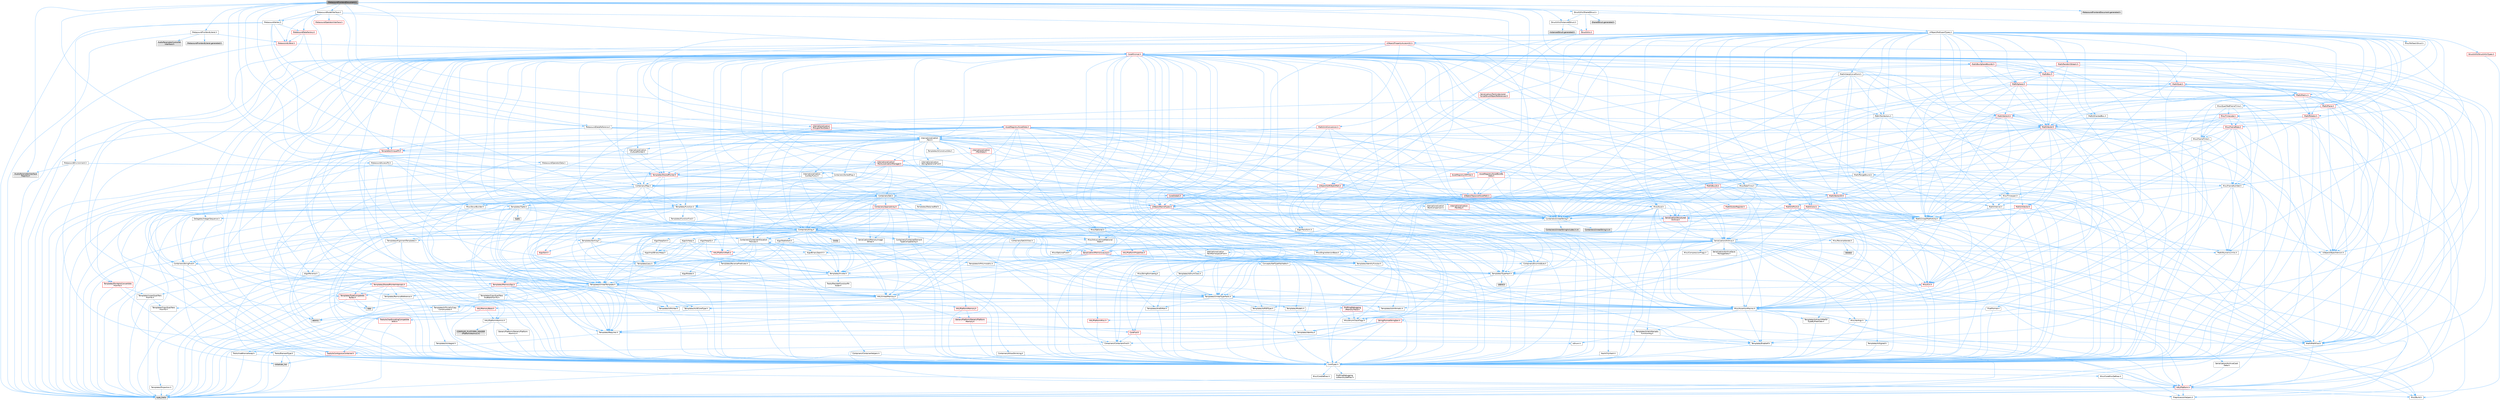 digraph "MetasoundFrontendDocument.h"
{
 // INTERACTIVE_SVG=YES
 // LATEX_PDF_SIZE
  bgcolor="transparent";
  edge [fontname=Helvetica,fontsize=10,labelfontname=Helvetica,labelfontsize=10];
  node [fontname=Helvetica,fontsize=10,shape=box,height=0.2,width=0.4];
  Node1 [id="Node000001",label="MetasoundFrontendDocument.h",height=0.2,width=0.4,color="gray40", fillcolor="grey60", style="filled", fontcolor="black",tooltip=" "];
  Node1 -> Node2 [id="edge1_Node000001_Node000002",color="steelblue1",style="solid",tooltip=" "];
  Node2 [id="Node000002",label="Algo/Transform.h",height=0.2,width=0.4,color="grey40", fillcolor="white", style="filled",URL="$de/d59/Algo_2Transform_8h.html",tooltip=" "];
  Node2 -> Node3 [id="edge2_Node000002_Node000003",color="steelblue1",style="solid",tooltip=" "];
  Node3 [id="Node000003",label="CoreTypes.h",height=0.2,width=0.4,color="grey40", fillcolor="white", style="filled",URL="$dc/dec/CoreTypes_8h.html",tooltip=" "];
  Node3 -> Node4 [id="edge3_Node000003_Node000004",color="steelblue1",style="solid",tooltip=" "];
  Node4 [id="Node000004",label="HAL/Platform.h",height=0.2,width=0.4,color="red", fillcolor="#FFF0F0", style="filled",URL="$d9/dd0/Platform_8h.html",tooltip=" "];
  Node4 -> Node5 [id="edge4_Node000004_Node000005",color="steelblue1",style="solid",tooltip=" "];
  Node5 [id="Node000005",label="Misc/Build.h",height=0.2,width=0.4,color="grey40", fillcolor="white", style="filled",URL="$d3/dbb/Build_8h.html",tooltip=" "];
  Node4 -> Node7 [id="edge5_Node000004_Node000007",color="steelblue1",style="solid",tooltip=" "];
  Node7 [id="Node000007",label="type_traits",height=0.2,width=0.4,color="grey60", fillcolor="#E0E0E0", style="filled",tooltip=" "];
  Node4 -> Node8 [id="edge6_Node000004_Node000008",color="steelblue1",style="solid",tooltip=" "];
  Node8 [id="Node000008",label="PreprocessorHelpers.h",height=0.2,width=0.4,color="grey40", fillcolor="white", style="filled",URL="$db/ddb/PreprocessorHelpers_8h.html",tooltip=" "];
  Node3 -> Node14 [id="edge7_Node000003_Node000014",color="steelblue1",style="solid",tooltip=" "];
  Node14 [id="Node000014",label="ProfilingDebugging\l/UMemoryDefines.h",height=0.2,width=0.4,color="grey40", fillcolor="white", style="filled",URL="$d2/da2/UMemoryDefines_8h.html",tooltip=" "];
  Node3 -> Node15 [id="edge8_Node000003_Node000015",color="steelblue1",style="solid",tooltip=" "];
  Node15 [id="Node000015",label="Misc/CoreMiscDefines.h",height=0.2,width=0.4,color="grey40", fillcolor="white", style="filled",URL="$da/d38/CoreMiscDefines_8h.html",tooltip=" "];
  Node15 -> Node4 [id="edge9_Node000015_Node000004",color="steelblue1",style="solid",tooltip=" "];
  Node15 -> Node8 [id="edge10_Node000015_Node000008",color="steelblue1",style="solid",tooltip=" "];
  Node3 -> Node16 [id="edge11_Node000003_Node000016",color="steelblue1",style="solid",tooltip=" "];
  Node16 [id="Node000016",label="Misc/CoreDefines.h",height=0.2,width=0.4,color="grey40", fillcolor="white", style="filled",URL="$d3/dd2/CoreDefines_8h.html",tooltip=" "];
  Node2 -> Node17 [id="edge12_Node000002_Node000017",color="steelblue1",style="solid",tooltip=" "];
  Node17 [id="Node000017",label="Templates/Invoke.h",height=0.2,width=0.4,color="grey40", fillcolor="white", style="filled",URL="$d7/deb/Invoke_8h.html",tooltip=" "];
  Node17 -> Node3 [id="edge13_Node000017_Node000003",color="steelblue1",style="solid",tooltip=" "];
  Node17 -> Node18 [id="edge14_Node000017_Node000018",color="steelblue1",style="solid",tooltip=" "];
  Node18 [id="Node000018",label="Traits/MemberFunctionPtr\lOuter.h",height=0.2,width=0.4,color="grey40", fillcolor="white", style="filled",URL="$db/da7/MemberFunctionPtrOuter_8h.html",tooltip=" "];
  Node17 -> Node19 [id="edge15_Node000017_Node000019",color="steelblue1",style="solid",tooltip=" "];
  Node19 [id="Node000019",label="Templates/UnrealTemplate.h",height=0.2,width=0.4,color="grey40", fillcolor="white", style="filled",URL="$d4/d24/UnrealTemplate_8h.html",tooltip=" "];
  Node19 -> Node3 [id="edge16_Node000019_Node000003",color="steelblue1",style="solid",tooltip=" "];
  Node19 -> Node20 [id="edge17_Node000019_Node000020",color="steelblue1",style="solid",tooltip=" "];
  Node20 [id="Node000020",label="Templates/IsPointer.h",height=0.2,width=0.4,color="grey40", fillcolor="white", style="filled",URL="$d7/d05/IsPointer_8h.html",tooltip=" "];
  Node20 -> Node3 [id="edge18_Node000020_Node000003",color="steelblue1",style="solid",tooltip=" "];
  Node19 -> Node21 [id="edge19_Node000019_Node000021",color="steelblue1",style="solid",tooltip=" "];
  Node21 [id="Node000021",label="HAL/UnrealMemory.h",height=0.2,width=0.4,color="grey40", fillcolor="white", style="filled",URL="$d9/d96/UnrealMemory_8h.html",tooltip=" "];
  Node21 -> Node3 [id="edge20_Node000021_Node000003",color="steelblue1",style="solid",tooltip=" "];
  Node21 -> Node22 [id="edge21_Node000021_Node000022",color="steelblue1",style="solid",tooltip=" "];
  Node22 [id="Node000022",label="GenericPlatform/GenericPlatform\lMemory.h",height=0.2,width=0.4,color="red", fillcolor="#FFF0F0", style="filled",URL="$dd/d22/GenericPlatformMemory_8h.html",tooltip=" "];
  Node22 -> Node23 [id="edge22_Node000022_Node000023",color="steelblue1",style="solid",tooltip=" "];
  Node23 [id="Node000023",label="CoreFwd.h",height=0.2,width=0.4,color="red", fillcolor="#FFF0F0", style="filled",URL="$d1/d1e/CoreFwd_8h.html",tooltip=" "];
  Node23 -> Node3 [id="edge23_Node000023_Node000003",color="steelblue1",style="solid",tooltip=" "];
  Node23 -> Node24 [id="edge24_Node000023_Node000024",color="steelblue1",style="solid",tooltip=" "];
  Node24 [id="Node000024",label="Containers/ContainersFwd.h",height=0.2,width=0.4,color="grey40", fillcolor="white", style="filled",URL="$d4/d0a/ContainersFwd_8h.html",tooltip=" "];
  Node24 -> Node4 [id="edge25_Node000024_Node000004",color="steelblue1",style="solid",tooltip=" "];
  Node24 -> Node3 [id="edge26_Node000024_Node000003",color="steelblue1",style="solid",tooltip=" "];
  Node24 -> Node25 [id="edge27_Node000024_Node000025",color="steelblue1",style="solid",tooltip=" "];
  Node25 [id="Node000025",label="Traits/IsContiguousContainer.h",height=0.2,width=0.4,color="red", fillcolor="#FFF0F0", style="filled",URL="$d5/d3c/IsContiguousContainer_8h.html",tooltip=" "];
  Node25 -> Node3 [id="edge28_Node000025_Node000003",color="steelblue1",style="solid",tooltip=" "];
  Node25 -> Node27 [id="edge29_Node000025_Node000027",color="steelblue1",style="solid",tooltip=" "];
  Node27 [id="Node000027",label="initializer_list",height=0.2,width=0.4,color="grey60", fillcolor="#E0E0E0", style="filled",tooltip=" "];
  Node23 -> Node28 [id="edge30_Node000023_Node000028",color="steelblue1",style="solid",tooltip=" "];
  Node28 [id="Node000028",label="Math/MathFwd.h",height=0.2,width=0.4,color="grey40", fillcolor="white", style="filled",URL="$d2/d10/MathFwd_8h.html",tooltip=" "];
  Node28 -> Node4 [id="edge31_Node000028_Node000004",color="steelblue1",style="solid",tooltip=" "];
  Node22 -> Node3 [id="edge32_Node000022_Node000003",color="steelblue1",style="solid",tooltip=" "];
  Node21 -> Node34 [id="edge33_Node000021_Node000034",color="steelblue1",style="solid",tooltip=" "];
  Node34 [id="Node000034",label="HAL/MemoryBase.h",height=0.2,width=0.4,color="red", fillcolor="#FFF0F0", style="filled",URL="$d6/d9f/MemoryBase_8h.html",tooltip=" "];
  Node34 -> Node3 [id="edge34_Node000034_Node000003",color="steelblue1",style="solid",tooltip=" "];
  Node34 -> Node35 [id="edge35_Node000034_Node000035",color="steelblue1",style="solid",tooltip=" "];
  Node35 [id="Node000035",label="HAL/PlatformAtomics.h",height=0.2,width=0.4,color="grey40", fillcolor="white", style="filled",URL="$d3/d36/PlatformAtomics_8h.html",tooltip=" "];
  Node35 -> Node3 [id="edge36_Node000035_Node000003",color="steelblue1",style="solid",tooltip=" "];
  Node35 -> Node36 [id="edge37_Node000035_Node000036",color="steelblue1",style="solid",tooltip=" "];
  Node36 [id="Node000036",label="GenericPlatform/GenericPlatform\lAtomics.h",height=0.2,width=0.4,color="grey40", fillcolor="white", style="filled",URL="$da/d72/GenericPlatformAtomics_8h.html",tooltip=" "];
  Node36 -> Node3 [id="edge38_Node000036_Node000003",color="steelblue1",style="solid",tooltip=" "];
  Node35 -> Node37 [id="edge39_Node000035_Node000037",color="steelblue1",style="solid",tooltip=" "];
  Node37 [id="Node000037",label="COMPILED_PLATFORM_HEADER\l(PlatformAtomics.h)",height=0.2,width=0.4,color="grey60", fillcolor="#E0E0E0", style="filled",tooltip=" "];
  Node21 -> Node89 [id="edge40_Node000021_Node000089",color="steelblue1",style="solid",tooltip=" "];
  Node89 [id="Node000089",label="HAL/PlatformMemory.h",height=0.2,width=0.4,color="red", fillcolor="#FFF0F0", style="filled",URL="$de/d68/PlatformMemory_8h.html",tooltip=" "];
  Node89 -> Node3 [id="edge41_Node000089_Node000003",color="steelblue1",style="solid",tooltip=" "];
  Node89 -> Node22 [id="edge42_Node000089_Node000022",color="steelblue1",style="solid",tooltip=" "];
  Node21 -> Node91 [id="edge43_Node000021_Node000091",color="steelblue1",style="solid",tooltip=" "];
  Node91 [id="Node000091",label="ProfilingDebugging\l/MemoryTrace.h",height=0.2,width=0.4,color="red", fillcolor="#FFF0F0", style="filled",URL="$da/dd7/MemoryTrace_8h.html",tooltip=" "];
  Node91 -> Node4 [id="edge44_Node000091_Node000004",color="steelblue1",style="solid",tooltip=" "];
  Node91 -> Node55 [id="edge45_Node000091_Node000055",color="steelblue1",style="solid",tooltip=" "];
  Node55 [id="Node000055",label="Misc/EnumClassFlags.h",height=0.2,width=0.4,color="grey40", fillcolor="white", style="filled",URL="$d8/de7/EnumClassFlags_8h.html",tooltip=" "];
  Node21 -> Node20 [id="edge46_Node000021_Node000020",color="steelblue1",style="solid",tooltip=" "];
  Node19 -> Node92 [id="edge47_Node000019_Node000092",color="steelblue1",style="solid",tooltip=" "];
  Node92 [id="Node000092",label="Templates/CopyQualifiers\lAndRefsFromTo.h",height=0.2,width=0.4,color="grey40", fillcolor="white", style="filled",URL="$d3/db3/CopyQualifiersAndRefsFromTo_8h.html",tooltip=" "];
  Node92 -> Node93 [id="edge48_Node000092_Node000093",color="steelblue1",style="solid",tooltip=" "];
  Node93 [id="Node000093",label="Templates/CopyQualifiers\lFromTo.h",height=0.2,width=0.4,color="grey40", fillcolor="white", style="filled",URL="$d5/db4/CopyQualifiersFromTo_8h.html",tooltip=" "];
  Node19 -> Node94 [id="edge49_Node000019_Node000094",color="steelblue1",style="solid",tooltip=" "];
  Node94 [id="Node000094",label="Templates/UnrealTypeTraits.h",height=0.2,width=0.4,color="grey40", fillcolor="white", style="filled",URL="$d2/d2d/UnrealTypeTraits_8h.html",tooltip=" "];
  Node94 -> Node3 [id="edge50_Node000094_Node000003",color="steelblue1",style="solid",tooltip=" "];
  Node94 -> Node20 [id="edge51_Node000094_Node000020",color="steelblue1",style="solid",tooltip=" "];
  Node94 -> Node47 [id="edge52_Node000094_Node000047",color="steelblue1",style="solid",tooltip=" "];
  Node47 [id="Node000047",label="Misc/AssertionMacros.h",height=0.2,width=0.4,color="grey40", fillcolor="white", style="filled",URL="$d0/dfa/AssertionMacros_8h.html",tooltip=" "];
  Node47 -> Node3 [id="edge53_Node000047_Node000003",color="steelblue1",style="solid",tooltip=" "];
  Node47 -> Node4 [id="edge54_Node000047_Node000004",color="steelblue1",style="solid",tooltip=" "];
  Node47 -> Node48 [id="edge55_Node000047_Node000048",color="steelblue1",style="solid",tooltip=" "];
  Node48 [id="Node000048",label="HAL/PlatformMisc.h",height=0.2,width=0.4,color="red", fillcolor="#FFF0F0", style="filled",URL="$d0/df5/PlatformMisc_8h.html",tooltip=" "];
  Node48 -> Node3 [id="edge56_Node000048_Node000003",color="steelblue1",style="solid",tooltip=" "];
  Node47 -> Node8 [id="edge57_Node000047_Node000008",color="steelblue1",style="solid",tooltip=" "];
  Node47 -> Node64 [id="edge58_Node000047_Node000064",color="steelblue1",style="solid",tooltip=" "];
  Node64 [id="Node000064",label="Templates/EnableIf.h",height=0.2,width=0.4,color="grey40", fillcolor="white", style="filled",URL="$d7/d60/EnableIf_8h.html",tooltip=" "];
  Node64 -> Node3 [id="edge59_Node000064_Node000003",color="steelblue1",style="solid",tooltip=" "];
  Node47 -> Node65 [id="edge60_Node000047_Node000065",color="steelblue1",style="solid",tooltip=" "];
  Node65 [id="Node000065",label="Templates/IsArrayOrRefOf\lTypeByPredicate.h",height=0.2,width=0.4,color="grey40", fillcolor="white", style="filled",URL="$d6/da1/IsArrayOrRefOfTypeByPredicate_8h.html",tooltip=" "];
  Node65 -> Node3 [id="edge61_Node000065_Node000003",color="steelblue1",style="solid",tooltip=" "];
  Node47 -> Node66 [id="edge62_Node000047_Node000066",color="steelblue1",style="solid",tooltip=" "];
  Node66 [id="Node000066",label="Templates/IsValidVariadic\lFunctionArg.h",height=0.2,width=0.4,color="grey40", fillcolor="white", style="filled",URL="$d0/dc8/IsValidVariadicFunctionArg_8h.html",tooltip=" "];
  Node66 -> Node3 [id="edge63_Node000066_Node000003",color="steelblue1",style="solid",tooltip=" "];
  Node66 -> Node67 [id="edge64_Node000066_Node000067",color="steelblue1",style="solid",tooltip=" "];
  Node67 [id="Node000067",label="IsEnum.h",height=0.2,width=0.4,color="grey40", fillcolor="white", style="filled",URL="$d4/de5/IsEnum_8h.html",tooltip=" "];
  Node66 -> Node7 [id="edge65_Node000066_Node000007",color="steelblue1",style="solid",tooltip=" "];
  Node47 -> Node68 [id="edge66_Node000047_Node000068",color="steelblue1",style="solid",tooltip=" "];
  Node68 [id="Node000068",label="Traits/IsCharEncodingCompatible\lWith.h",height=0.2,width=0.4,color="red", fillcolor="#FFF0F0", style="filled",URL="$df/dd1/IsCharEncodingCompatibleWith_8h.html",tooltip=" "];
  Node68 -> Node7 [id="edge67_Node000068_Node000007",color="steelblue1",style="solid",tooltip=" "];
  Node47 -> Node70 [id="edge68_Node000047_Node000070",color="steelblue1",style="solid",tooltip=" "];
  Node70 [id="Node000070",label="Misc/VarArgs.h",height=0.2,width=0.4,color="grey40", fillcolor="white", style="filled",URL="$d5/d6f/VarArgs_8h.html",tooltip=" "];
  Node70 -> Node3 [id="edge69_Node000070_Node000003",color="steelblue1",style="solid",tooltip=" "];
  Node47 -> Node71 [id="edge70_Node000047_Node000071",color="steelblue1",style="solid",tooltip=" "];
  Node71 [id="Node000071",label="String/FormatStringSan.h",height=0.2,width=0.4,color="red", fillcolor="#FFF0F0", style="filled",URL="$d3/d8b/FormatStringSan_8h.html",tooltip=" "];
  Node71 -> Node7 [id="edge71_Node000071_Node000007",color="steelblue1",style="solid",tooltip=" "];
  Node71 -> Node3 [id="edge72_Node000071_Node000003",color="steelblue1",style="solid",tooltip=" "];
  Node71 -> Node72 [id="edge73_Node000071_Node000072",color="steelblue1",style="solid",tooltip=" "];
  Node72 [id="Node000072",label="Templates/Requires.h",height=0.2,width=0.4,color="grey40", fillcolor="white", style="filled",URL="$dc/d96/Requires_8h.html",tooltip=" "];
  Node72 -> Node64 [id="edge74_Node000072_Node000064",color="steelblue1",style="solid",tooltip=" "];
  Node72 -> Node7 [id="edge75_Node000072_Node000007",color="steelblue1",style="solid",tooltip=" "];
  Node71 -> Node73 [id="edge76_Node000071_Node000073",color="steelblue1",style="solid",tooltip=" "];
  Node73 [id="Node000073",label="Templates/Identity.h",height=0.2,width=0.4,color="grey40", fillcolor="white", style="filled",URL="$d0/dd5/Identity_8h.html",tooltip=" "];
  Node71 -> Node66 [id="edge77_Node000071_Node000066",color="steelblue1",style="solid",tooltip=" "];
  Node71 -> Node24 [id="edge78_Node000071_Node000024",color="steelblue1",style="solid",tooltip=" "];
  Node47 -> Node77 [id="edge79_Node000047_Node000077",color="steelblue1",style="solid",tooltip=" "];
  Node77 [id="Node000077",label="atomic",height=0.2,width=0.4,color="grey60", fillcolor="#E0E0E0", style="filled",tooltip=" "];
  Node94 -> Node85 [id="edge80_Node000094_Node000085",color="steelblue1",style="solid",tooltip=" "];
  Node85 [id="Node000085",label="Templates/AndOrNot.h",height=0.2,width=0.4,color="grey40", fillcolor="white", style="filled",URL="$db/d0a/AndOrNot_8h.html",tooltip=" "];
  Node85 -> Node3 [id="edge81_Node000085_Node000003",color="steelblue1",style="solid",tooltip=" "];
  Node94 -> Node64 [id="edge82_Node000094_Node000064",color="steelblue1",style="solid",tooltip=" "];
  Node94 -> Node95 [id="edge83_Node000094_Node000095",color="steelblue1",style="solid",tooltip=" "];
  Node95 [id="Node000095",label="Templates/IsArithmetic.h",height=0.2,width=0.4,color="grey40", fillcolor="white", style="filled",URL="$d2/d5d/IsArithmetic_8h.html",tooltip=" "];
  Node95 -> Node3 [id="edge84_Node000095_Node000003",color="steelblue1",style="solid",tooltip=" "];
  Node94 -> Node67 [id="edge85_Node000094_Node000067",color="steelblue1",style="solid",tooltip=" "];
  Node94 -> Node96 [id="edge86_Node000094_Node000096",color="steelblue1",style="solid",tooltip=" "];
  Node96 [id="Node000096",label="Templates/Models.h",height=0.2,width=0.4,color="grey40", fillcolor="white", style="filled",URL="$d3/d0c/Models_8h.html",tooltip=" "];
  Node96 -> Node73 [id="edge87_Node000096_Node000073",color="steelblue1",style="solid",tooltip=" "];
  Node94 -> Node97 [id="edge88_Node000094_Node000097",color="steelblue1",style="solid",tooltip=" "];
  Node97 [id="Node000097",label="Templates/IsPODType.h",height=0.2,width=0.4,color="grey40", fillcolor="white", style="filled",URL="$d7/db1/IsPODType_8h.html",tooltip=" "];
  Node97 -> Node3 [id="edge89_Node000097_Node000003",color="steelblue1",style="solid",tooltip=" "];
  Node94 -> Node98 [id="edge90_Node000094_Node000098",color="steelblue1",style="solid",tooltip=" "];
  Node98 [id="Node000098",label="Templates/IsUECoreType.h",height=0.2,width=0.4,color="grey40", fillcolor="white", style="filled",URL="$d1/db8/IsUECoreType_8h.html",tooltip=" "];
  Node98 -> Node3 [id="edge91_Node000098_Node000003",color="steelblue1",style="solid",tooltip=" "];
  Node98 -> Node7 [id="edge92_Node000098_Node000007",color="steelblue1",style="solid",tooltip=" "];
  Node94 -> Node86 [id="edge93_Node000094_Node000086",color="steelblue1",style="solid",tooltip=" "];
  Node86 [id="Node000086",label="Templates/IsTriviallyCopy\lConstructible.h",height=0.2,width=0.4,color="grey40", fillcolor="white", style="filled",URL="$d3/d78/IsTriviallyCopyConstructible_8h.html",tooltip=" "];
  Node86 -> Node3 [id="edge94_Node000086_Node000003",color="steelblue1",style="solid",tooltip=" "];
  Node86 -> Node7 [id="edge95_Node000086_Node000007",color="steelblue1",style="solid",tooltip=" "];
  Node19 -> Node99 [id="edge96_Node000019_Node000099",color="steelblue1",style="solid",tooltip=" "];
  Node99 [id="Node000099",label="Templates/RemoveReference.h",height=0.2,width=0.4,color="grey40", fillcolor="white", style="filled",URL="$da/dbe/RemoveReference_8h.html",tooltip=" "];
  Node99 -> Node3 [id="edge97_Node000099_Node000003",color="steelblue1",style="solid",tooltip=" "];
  Node19 -> Node72 [id="edge98_Node000019_Node000072",color="steelblue1",style="solid",tooltip=" "];
  Node19 -> Node100 [id="edge99_Node000019_Node000100",color="steelblue1",style="solid",tooltip=" "];
  Node100 [id="Node000100",label="Templates/TypeCompatible\lBytes.h",height=0.2,width=0.4,color="red", fillcolor="#FFF0F0", style="filled",URL="$df/d0a/TypeCompatibleBytes_8h.html",tooltip=" "];
  Node100 -> Node3 [id="edge100_Node000100_Node000003",color="steelblue1",style="solid",tooltip=" "];
  Node100 -> Node39 [id="edge101_Node000100_Node000039",color="steelblue1",style="solid",tooltip=" "];
  Node39 [id="Node000039",label="new",height=0.2,width=0.4,color="grey60", fillcolor="#E0E0E0", style="filled",tooltip=" "];
  Node100 -> Node7 [id="edge102_Node000100_Node000007",color="steelblue1",style="solid",tooltip=" "];
  Node19 -> Node73 [id="edge103_Node000019_Node000073",color="steelblue1",style="solid",tooltip=" "];
  Node19 -> Node25 [id="edge104_Node000019_Node000025",color="steelblue1",style="solid",tooltip=" "];
  Node19 -> Node101 [id="edge105_Node000019_Node000101",color="steelblue1",style="solid",tooltip=" "];
  Node101 [id="Node000101",label="Traits/UseBitwiseSwap.h",height=0.2,width=0.4,color="grey40", fillcolor="white", style="filled",URL="$db/df3/UseBitwiseSwap_8h.html",tooltip=" "];
  Node101 -> Node3 [id="edge106_Node000101_Node000003",color="steelblue1",style="solid",tooltip=" "];
  Node101 -> Node7 [id="edge107_Node000101_Node000007",color="steelblue1",style="solid",tooltip=" "];
  Node19 -> Node7 [id="edge108_Node000019_Node000007",color="steelblue1",style="solid",tooltip=" "];
  Node17 -> Node7 [id="edge109_Node000017_Node000007",color="steelblue1",style="solid",tooltip=" "];
  Node1 -> Node102 [id="edge110_Node000001_Node000102",color="steelblue1",style="solid",tooltip=" "];
  Node102 [id="Node000102",label="Containers/Array.h",height=0.2,width=0.4,color="grey40", fillcolor="white", style="filled",URL="$df/dd0/Array_8h.html",tooltip=" "];
  Node102 -> Node3 [id="edge111_Node000102_Node000003",color="steelblue1",style="solid",tooltip=" "];
  Node102 -> Node47 [id="edge112_Node000102_Node000047",color="steelblue1",style="solid",tooltip=" "];
  Node102 -> Node103 [id="edge113_Node000102_Node000103",color="steelblue1",style="solid",tooltip=" "];
  Node103 [id="Node000103",label="Misc/IntrusiveUnsetOptional\lState.h",height=0.2,width=0.4,color="grey40", fillcolor="white", style="filled",URL="$d2/d0a/IntrusiveUnsetOptionalState_8h.html",tooltip=" "];
  Node103 -> Node104 [id="edge114_Node000103_Node000104",color="steelblue1",style="solid",tooltip=" "];
  Node104 [id="Node000104",label="Misc/OptionalFwd.h",height=0.2,width=0.4,color="grey40", fillcolor="white", style="filled",URL="$dc/d50/OptionalFwd_8h.html",tooltip=" "];
  Node102 -> Node105 [id="edge115_Node000102_Node000105",color="steelblue1",style="solid",tooltip=" "];
  Node105 [id="Node000105",label="Misc/ReverseIterate.h",height=0.2,width=0.4,color="grey40", fillcolor="white", style="filled",URL="$db/de3/ReverseIterate_8h.html",tooltip=" "];
  Node105 -> Node4 [id="edge116_Node000105_Node000004",color="steelblue1",style="solid",tooltip=" "];
  Node105 -> Node106 [id="edge117_Node000105_Node000106",color="steelblue1",style="solid",tooltip=" "];
  Node106 [id="Node000106",label="iterator",height=0.2,width=0.4,color="grey60", fillcolor="#E0E0E0", style="filled",tooltip=" "];
  Node102 -> Node21 [id="edge118_Node000102_Node000021",color="steelblue1",style="solid",tooltip=" "];
  Node102 -> Node94 [id="edge119_Node000102_Node000094",color="steelblue1",style="solid",tooltip=" "];
  Node102 -> Node19 [id="edge120_Node000102_Node000019",color="steelblue1",style="solid",tooltip=" "];
  Node102 -> Node107 [id="edge121_Node000102_Node000107",color="steelblue1",style="solid",tooltip=" "];
  Node107 [id="Node000107",label="Containers/AllowShrinking.h",height=0.2,width=0.4,color="grey40", fillcolor="white", style="filled",URL="$d7/d1a/AllowShrinking_8h.html",tooltip=" "];
  Node107 -> Node3 [id="edge122_Node000107_Node000003",color="steelblue1",style="solid",tooltip=" "];
  Node102 -> Node108 [id="edge123_Node000102_Node000108",color="steelblue1",style="solid",tooltip=" "];
  Node108 [id="Node000108",label="Containers/ContainerAllocation\lPolicies.h",height=0.2,width=0.4,color="grey40", fillcolor="white", style="filled",URL="$d7/dff/ContainerAllocationPolicies_8h.html",tooltip=" "];
  Node108 -> Node3 [id="edge124_Node000108_Node000003",color="steelblue1",style="solid",tooltip=" "];
  Node108 -> Node109 [id="edge125_Node000108_Node000109",color="steelblue1",style="solid",tooltip=" "];
  Node109 [id="Node000109",label="Containers/ContainerHelpers.h",height=0.2,width=0.4,color="grey40", fillcolor="white", style="filled",URL="$d7/d33/ContainerHelpers_8h.html",tooltip=" "];
  Node109 -> Node3 [id="edge126_Node000109_Node000003",color="steelblue1",style="solid",tooltip=" "];
  Node108 -> Node108 [id="edge127_Node000108_Node000108",color="steelblue1",style="solid",tooltip=" "];
  Node108 -> Node110 [id="edge128_Node000108_Node000110",color="steelblue1",style="solid",tooltip=" "];
  Node110 [id="Node000110",label="HAL/PlatformMath.h",height=0.2,width=0.4,color="red", fillcolor="#FFF0F0", style="filled",URL="$dc/d53/PlatformMath_8h.html",tooltip=" "];
  Node110 -> Node3 [id="edge129_Node000110_Node000003",color="steelblue1",style="solid",tooltip=" "];
  Node108 -> Node21 [id="edge130_Node000108_Node000021",color="steelblue1",style="solid",tooltip=" "];
  Node108 -> Node53 [id="edge131_Node000108_Node000053",color="steelblue1",style="solid",tooltip=" "];
  Node53 [id="Node000053",label="Math/NumericLimits.h",height=0.2,width=0.4,color="grey40", fillcolor="white", style="filled",URL="$df/d1b/NumericLimits_8h.html",tooltip=" "];
  Node53 -> Node3 [id="edge132_Node000053_Node000003",color="steelblue1",style="solid",tooltip=" "];
  Node108 -> Node47 [id="edge133_Node000108_Node000047",color="steelblue1",style="solid",tooltip=" "];
  Node108 -> Node118 [id="edge134_Node000108_Node000118",color="steelblue1",style="solid",tooltip=" "];
  Node118 [id="Node000118",label="Templates/IsPolymorphic.h",height=0.2,width=0.4,color="grey40", fillcolor="white", style="filled",URL="$dc/d20/IsPolymorphic_8h.html",tooltip=" "];
  Node108 -> Node119 [id="edge135_Node000108_Node000119",color="steelblue1",style="solid",tooltip=" "];
  Node119 [id="Node000119",label="Templates/MemoryOps.h",height=0.2,width=0.4,color="red", fillcolor="#FFF0F0", style="filled",URL="$db/dea/MemoryOps_8h.html",tooltip=" "];
  Node119 -> Node3 [id="edge136_Node000119_Node000003",color="steelblue1",style="solid",tooltip=" "];
  Node119 -> Node21 [id="edge137_Node000119_Node000021",color="steelblue1",style="solid",tooltip=" "];
  Node119 -> Node86 [id="edge138_Node000119_Node000086",color="steelblue1",style="solid",tooltip=" "];
  Node119 -> Node72 [id="edge139_Node000119_Node000072",color="steelblue1",style="solid",tooltip=" "];
  Node119 -> Node94 [id="edge140_Node000119_Node000094",color="steelblue1",style="solid",tooltip=" "];
  Node119 -> Node101 [id="edge141_Node000119_Node000101",color="steelblue1",style="solid",tooltip=" "];
  Node119 -> Node39 [id="edge142_Node000119_Node000039",color="steelblue1",style="solid",tooltip=" "];
  Node119 -> Node7 [id="edge143_Node000119_Node000007",color="steelblue1",style="solid",tooltip=" "];
  Node108 -> Node100 [id="edge144_Node000108_Node000100",color="steelblue1",style="solid",tooltip=" "];
  Node108 -> Node7 [id="edge145_Node000108_Node000007",color="steelblue1",style="solid",tooltip=" "];
  Node102 -> Node120 [id="edge146_Node000102_Node000120",color="steelblue1",style="solid",tooltip=" "];
  Node120 [id="Node000120",label="Containers/ContainerElement\lTypeCompatibility.h",height=0.2,width=0.4,color="grey40", fillcolor="white", style="filled",URL="$df/ddf/ContainerElementTypeCompatibility_8h.html",tooltip=" "];
  Node120 -> Node3 [id="edge147_Node000120_Node000003",color="steelblue1",style="solid",tooltip=" "];
  Node120 -> Node94 [id="edge148_Node000120_Node000094",color="steelblue1",style="solid",tooltip=" "];
  Node102 -> Node121 [id="edge149_Node000102_Node000121",color="steelblue1",style="solid",tooltip=" "];
  Node121 [id="Node000121",label="Serialization/Archive.h",height=0.2,width=0.4,color="grey40", fillcolor="white", style="filled",URL="$d7/d3b/Archive_8h.html",tooltip=" "];
  Node121 -> Node23 [id="edge150_Node000121_Node000023",color="steelblue1",style="solid",tooltip=" "];
  Node121 -> Node3 [id="edge151_Node000121_Node000003",color="steelblue1",style="solid",tooltip=" "];
  Node121 -> Node122 [id="edge152_Node000121_Node000122",color="steelblue1",style="solid",tooltip=" "];
  Node122 [id="Node000122",label="HAL/PlatformProperties.h",height=0.2,width=0.4,color="red", fillcolor="#FFF0F0", style="filled",URL="$d9/db0/PlatformProperties_8h.html",tooltip=" "];
  Node122 -> Node3 [id="edge153_Node000122_Node000003",color="steelblue1",style="solid",tooltip=" "];
  Node121 -> Node125 [id="edge154_Node000121_Node000125",color="steelblue1",style="solid",tooltip=" "];
  Node125 [id="Node000125",label="Internationalization\l/TextNamespaceFwd.h",height=0.2,width=0.4,color="grey40", fillcolor="white", style="filled",URL="$d8/d97/TextNamespaceFwd_8h.html",tooltip=" "];
  Node125 -> Node3 [id="edge155_Node000125_Node000003",color="steelblue1",style="solid",tooltip=" "];
  Node121 -> Node28 [id="edge156_Node000121_Node000028",color="steelblue1",style="solid",tooltip=" "];
  Node121 -> Node47 [id="edge157_Node000121_Node000047",color="steelblue1",style="solid",tooltip=" "];
  Node121 -> Node5 [id="edge158_Node000121_Node000005",color="steelblue1",style="solid",tooltip=" "];
  Node121 -> Node54 [id="edge159_Node000121_Node000054",color="steelblue1",style="solid",tooltip=" "];
  Node54 [id="Node000054",label="Misc/CompressionFlags.h",height=0.2,width=0.4,color="grey40", fillcolor="white", style="filled",URL="$d9/d76/CompressionFlags_8h.html",tooltip=" "];
  Node121 -> Node126 [id="edge160_Node000121_Node000126",color="steelblue1",style="solid",tooltip=" "];
  Node126 [id="Node000126",label="Misc/EngineVersionBase.h",height=0.2,width=0.4,color="grey40", fillcolor="white", style="filled",URL="$d5/d2b/EngineVersionBase_8h.html",tooltip=" "];
  Node126 -> Node3 [id="edge161_Node000126_Node000003",color="steelblue1",style="solid",tooltip=" "];
  Node121 -> Node70 [id="edge162_Node000121_Node000070",color="steelblue1",style="solid",tooltip=" "];
  Node121 -> Node127 [id="edge163_Node000121_Node000127",color="steelblue1",style="solid",tooltip=" "];
  Node127 [id="Node000127",label="Serialization/ArchiveCook\lData.h",height=0.2,width=0.4,color="grey40", fillcolor="white", style="filled",URL="$dc/db6/ArchiveCookData_8h.html",tooltip=" "];
  Node127 -> Node4 [id="edge164_Node000127_Node000004",color="steelblue1",style="solid",tooltip=" "];
  Node121 -> Node128 [id="edge165_Node000121_Node000128",color="steelblue1",style="solid",tooltip=" "];
  Node128 [id="Node000128",label="Serialization/ArchiveSave\lPackageData.h",height=0.2,width=0.4,color="grey40", fillcolor="white", style="filled",URL="$d1/d37/ArchiveSavePackageData_8h.html",tooltip=" "];
  Node121 -> Node64 [id="edge166_Node000121_Node000064",color="steelblue1",style="solid",tooltip=" "];
  Node121 -> Node65 [id="edge167_Node000121_Node000065",color="steelblue1",style="solid",tooltip=" "];
  Node121 -> Node129 [id="edge168_Node000121_Node000129",color="steelblue1",style="solid",tooltip=" "];
  Node129 [id="Node000129",label="Templates/IsEnumClass.h",height=0.2,width=0.4,color="grey40", fillcolor="white", style="filled",URL="$d7/d15/IsEnumClass_8h.html",tooltip=" "];
  Node129 -> Node3 [id="edge169_Node000129_Node000003",color="steelblue1",style="solid",tooltip=" "];
  Node129 -> Node85 [id="edge170_Node000129_Node000085",color="steelblue1",style="solid",tooltip=" "];
  Node121 -> Node115 [id="edge171_Node000121_Node000115",color="steelblue1",style="solid",tooltip=" "];
  Node115 [id="Node000115",label="Templates/IsSigned.h",height=0.2,width=0.4,color="grey40", fillcolor="white", style="filled",URL="$d8/dd8/IsSigned_8h.html",tooltip=" "];
  Node115 -> Node3 [id="edge172_Node000115_Node000003",color="steelblue1",style="solid",tooltip=" "];
  Node121 -> Node66 [id="edge173_Node000121_Node000066",color="steelblue1",style="solid",tooltip=" "];
  Node121 -> Node19 [id="edge174_Node000121_Node000019",color="steelblue1",style="solid",tooltip=" "];
  Node121 -> Node68 [id="edge175_Node000121_Node000068",color="steelblue1",style="solid",tooltip=" "];
  Node121 -> Node130 [id="edge176_Node000121_Node000130",color="steelblue1",style="solid",tooltip=" "];
  Node130 [id="Node000130",label="UObject/ObjectVersion.h",height=0.2,width=0.4,color="grey40", fillcolor="white", style="filled",URL="$da/d63/ObjectVersion_8h.html",tooltip=" "];
  Node130 -> Node3 [id="edge177_Node000130_Node000003",color="steelblue1",style="solid",tooltip=" "];
  Node102 -> Node131 [id="edge178_Node000102_Node000131",color="steelblue1",style="solid",tooltip=" "];
  Node131 [id="Node000131",label="Serialization/MemoryImage\lWriter.h",height=0.2,width=0.4,color="grey40", fillcolor="white", style="filled",URL="$d0/d08/MemoryImageWriter_8h.html",tooltip=" "];
  Node131 -> Node3 [id="edge179_Node000131_Node000003",color="steelblue1",style="solid",tooltip=" "];
  Node131 -> Node132 [id="edge180_Node000131_Node000132",color="steelblue1",style="solid",tooltip=" "];
  Node132 [id="Node000132",label="Serialization/MemoryLayout.h",height=0.2,width=0.4,color="red", fillcolor="#FFF0F0", style="filled",URL="$d7/d66/MemoryLayout_8h.html",tooltip=" "];
  Node132 -> Node135 [id="edge181_Node000132_Node000135",color="steelblue1",style="solid",tooltip=" "];
  Node135 [id="Node000135",label="Containers/EnumAsByte.h",height=0.2,width=0.4,color="grey40", fillcolor="white", style="filled",URL="$d6/d9a/EnumAsByte_8h.html",tooltip=" "];
  Node135 -> Node3 [id="edge182_Node000135_Node000003",color="steelblue1",style="solid",tooltip=" "];
  Node135 -> Node97 [id="edge183_Node000135_Node000097",color="steelblue1",style="solid",tooltip=" "];
  Node135 -> Node136 [id="edge184_Node000135_Node000136",color="steelblue1",style="solid",tooltip=" "];
  Node136 [id="Node000136",label="Templates/TypeHash.h",height=0.2,width=0.4,color="grey40", fillcolor="white", style="filled",URL="$d1/d62/TypeHash_8h.html",tooltip=" "];
  Node136 -> Node3 [id="edge185_Node000136_Node000003",color="steelblue1",style="solid",tooltip=" "];
  Node136 -> Node72 [id="edge186_Node000136_Node000072",color="steelblue1",style="solid",tooltip=" "];
  Node136 -> Node137 [id="edge187_Node000136_Node000137",color="steelblue1",style="solid",tooltip=" "];
  Node137 [id="Node000137",label="Misc/Crc.h",height=0.2,width=0.4,color="red", fillcolor="#FFF0F0", style="filled",URL="$d4/dd2/Crc_8h.html",tooltip=" "];
  Node137 -> Node3 [id="edge188_Node000137_Node000003",color="steelblue1",style="solid",tooltip=" "];
  Node137 -> Node47 [id="edge189_Node000137_Node000047",color="steelblue1",style="solid",tooltip=" "];
  Node137 -> Node94 [id="edge190_Node000137_Node000094",color="steelblue1",style="solid",tooltip=" "];
  Node136 -> Node142 [id="edge191_Node000136_Node000142",color="steelblue1",style="solid",tooltip=" "];
  Node142 [id="Node000142",label="stdint.h",height=0.2,width=0.4,color="grey60", fillcolor="#E0E0E0", style="filled",tooltip=" "];
  Node136 -> Node7 [id="edge192_Node000136_Node000007",color="steelblue1",style="solid",tooltip=" "];
  Node132 -> Node50 [id="edge193_Node000132_Node000050",color="steelblue1",style="solid",tooltip=" "];
  Node50 [id="Node000050",label="Containers/StringFwd.h",height=0.2,width=0.4,color="grey40", fillcolor="white", style="filled",URL="$df/d37/StringFwd_8h.html",tooltip=" "];
  Node50 -> Node3 [id="edge194_Node000050_Node000003",color="steelblue1",style="solid",tooltip=" "];
  Node50 -> Node51 [id="edge195_Node000050_Node000051",color="steelblue1",style="solid",tooltip=" "];
  Node51 [id="Node000051",label="Traits/ElementType.h",height=0.2,width=0.4,color="grey40", fillcolor="white", style="filled",URL="$d5/d4f/ElementType_8h.html",tooltip=" "];
  Node51 -> Node4 [id="edge196_Node000051_Node000004",color="steelblue1",style="solid",tooltip=" "];
  Node51 -> Node27 [id="edge197_Node000051_Node000027",color="steelblue1",style="solid",tooltip=" "];
  Node51 -> Node7 [id="edge198_Node000051_Node000007",color="steelblue1",style="solid",tooltip=" "];
  Node50 -> Node25 [id="edge199_Node000050_Node000025",color="steelblue1",style="solid",tooltip=" "];
  Node132 -> Node21 [id="edge200_Node000132_Node000021",color="steelblue1",style="solid",tooltip=" "];
  Node132 -> Node64 [id="edge201_Node000132_Node000064",color="steelblue1",style="solid",tooltip=" "];
  Node132 -> Node118 [id="edge202_Node000132_Node000118",color="steelblue1",style="solid",tooltip=" "];
  Node132 -> Node96 [id="edge203_Node000132_Node000096",color="steelblue1",style="solid",tooltip=" "];
  Node132 -> Node19 [id="edge204_Node000132_Node000019",color="steelblue1",style="solid",tooltip=" "];
  Node102 -> Node145 [id="edge205_Node000102_Node000145",color="steelblue1",style="solid",tooltip=" "];
  Node145 [id="Node000145",label="Algo/Heapify.h",height=0.2,width=0.4,color="grey40", fillcolor="white", style="filled",URL="$d0/d2a/Heapify_8h.html",tooltip=" "];
  Node145 -> Node146 [id="edge206_Node000145_Node000146",color="steelblue1",style="solid",tooltip=" "];
  Node146 [id="Node000146",label="Algo/Impl/BinaryHeap.h",height=0.2,width=0.4,color="grey40", fillcolor="white", style="filled",URL="$d7/da3/Algo_2Impl_2BinaryHeap_8h.html",tooltip=" "];
  Node146 -> Node17 [id="edge207_Node000146_Node000017",color="steelblue1",style="solid",tooltip=" "];
  Node146 -> Node147 [id="edge208_Node000146_Node000147",color="steelblue1",style="solid",tooltip=" "];
  Node147 [id="Node000147",label="Templates/Projection.h",height=0.2,width=0.4,color="grey40", fillcolor="white", style="filled",URL="$d7/df0/Projection_8h.html",tooltip=" "];
  Node147 -> Node7 [id="edge209_Node000147_Node000007",color="steelblue1",style="solid",tooltip=" "];
  Node146 -> Node148 [id="edge210_Node000146_Node000148",color="steelblue1",style="solid",tooltip=" "];
  Node148 [id="Node000148",label="Templates/ReversePredicate.h",height=0.2,width=0.4,color="grey40", fillcolor="white", style="filled",URL="$d8/d28/ReversePredicate_8h.html",tooltip=" "];
  Node148 -> Node17 [id="edge211_Node000148_Node000017",color="steelblue1",style="solid",tooltip=" "];
  Node148 -> Node19 [id="edge212_Node000148_Node000019",color="steelblue1",style="solid",tooltip=" "];
  Node146 -> Node7 [id="edge213_Node000146_Node000007",color="steelblue1",style="solid",tooltip=" "];
  Node145 -> Node149 [id="edge214_Node000145_Node000149",color="steelblue1",style="solid",tooltip=" "];
  Node149 [id="Node000149",label="Templates/IdentityFunctor.h",height=0.2,width=0.4,color="grey40", fillcolor="white", style="filled",URL="$d7/d2e/IdentityFunctor_8h.html",tooltip=" "];
  Node149 -> Node4 [id="edge215_Node000149_Node000004",color="steelblue1",style="solid",tooltip=" "];
  Node145 -> Node17 [id="edge216_Node000145_Node000017",color="steelblue1",style="solid",tooltip=" "];
  Node145 -> Node150 [id="edge217_Node000145_Node000150",color="steelblue1",style="solid",tooltip=" "];
  Node150 [id="Node000150",label="Templates/Less.h",height=0.2,width=0.4,color="grey40", fillcolor="white", style="filled",URL="$de/dc8/Less_8h.html",tooltip=" "];
  Node150 -> Node3 [id="edge218_Node000150_Node000003",color="steelblue1",style="solid",tooltip=" "];
  Node150 -> Node19 [id="edge219_Node000150_Node000019",color="steelblue1",style="solid",tooltip=" "];
  Node145 -> Node19 [id="edge220_Node000145_Node000019",color="steelblue1",style="solid",tooltip=" "];
  Node102 -> Node151 [id="edge221_Node000102_Node000151",color="steelblue1",style="solid",tooltip=" "];
  Node151 [id="Node000151",label="Algo/HeapSort.h",height=0.2,width=0.4,color="grey40", fillcolor="white", style="filled",URL="$d3/d92/HeapSort_8h.html",tooltip=" "];
  Node151 -> Node146 [id="edge222_Node000151_Node000146",color="steelblue1",style="solid",tooltip=" "];
  Node151 -> Node149 [id="edge223_Node000151_Node000149",color="steelblue1",style="solid",tooltip=" "];
  Node151 -> Node150 [id="edge224_Node000151_Node000150",color="steelblue1",style="solid",tooltip=" "];
  Node151 -> Node19 [id="edge225_Node000151_Node000019",color="steelblue1",style="solid",tooltip=" "];
  Node102 -> Node152 [id="edge226_Node000102_Node000152",color="steelblue1",style="solid",tooltip=" "];
  Node152 [id="Node000152",label="Algo/IsHeap.h",height=0.2,width=0.4,color="grey40", fillcolor="white", style="filled",URL="$de/d32/IsHeap_8h.html",tooltip=" "];
  Node152 -> Node146 [id="edge227_Node000152_Node000146",color="steelblue1",style="solid",tooltip=" "];
  Node152 -> Node149 [id="edge228_Node000152_Node000149",color="steelblue1",style="solid",tooltip=" "];
  Node152 -> Node17 [id="edge229_Node000152_Node000017",color="steelblue1",style="solid",tooltip=" "];
  Node152 -> Node150 [id="edge230_Node000152_Node000150",color="steelblue1",style="solid",tooltip=" "];
  Node152 -> Node19 [id="edge231_Node000152_Node000019",color="steelblue1",style="solid",tooltip=" "];
  Node102 -> Node146 [id="edge232_Node000102_Node000146",color="steelblue1",style="solid",tooltip=" "];
  Node102 -> Node153 [id="edge233_Node000102_Node000153",color="steelblue1",style="solid",tooltip=" "];
  Node153 [id="Node000153",label="Algo/StableSort.h",height=0.2,width=0.4,color="grey40", fillcolor="white", style="filled",URL="$d7/d3c/StableSort_8h.html",tooltip=" "];
  Node153 -> Node154 [id="edge234_Node000153_Node000154",color="steelblue1",style="solid",tooltip=" "];
  Node154 [id="Node000154",label="Algo/BinarySearch.h",height=0.2,width=0.4,color="grey40", fillcolor="white", style="filled",URL="$db/db4/BinarySearch_8h.html",tooltip=" "];
  Node154 -> Node149 [id="edge235_Node000154_Node000149",color="steelblue1",style="solid",tooltip=" "];
  Node154 -> Node17 [id="edge236_Node000154_Node000017",color="steelblue1",style="solid",tooltip=" "];
  Node154 -> Node150 [id="edge237_Node000154_Node000150",color="steelblue1",style="solid",tooltip=" "];
  Node153 -> Node155 [id="edge238_Node000153_Node000155",color="steelblue1",style="solid",tooltip=" "];
  Node155 [id="Node000155",label="Algo/Rotate.h",height=0.2,width=0.4,color="grey40", fillcolor="white", style="filled",URL="$dd/da7/Rotate_8h.html",tooltip=" "];
  Node155 -> Node19 [id="edge239_Node000155_Node000019",color="steelblue1",style="solid",tooltip=" "];
  Node153 -> Node149 [id="edge240_Node000153_Node000149",color="steelblue1",style="solid",tooltip=" "];
  Node153 -> Node17 [id="edge241_Node000153_Node000017",color="steelblue1",style="solid",tooltip=" "];
  Node153 -> Node150 [id="edge242_Node000153_Node000150",color="steelblue1",style="solid",tooltip=" "];
  Node153 -> Node19 [id="edge243_Node000153_Node000019",color="steelblue1",style="solid",tooltip=" "];
  Node102 -> Node156 [id="edge244_Node000102_Node000156",color="steelblue1",style="solid",tooltip=" "];
  Node156 [id="Node000156",label="Concepts/GetTypeHashable.h",height=0.2,width=0.4,color="grey40", fillcolor="white", style="filled",URL="$d3/da2/GetTypeHashable_8h.html",tooltip=" "];
  Node156 -> Node3 [id="edge245_Node000156_Node000003",color="steelblue1",style="solid",tooltip=" "];
  Node156 -> Node136 [id="edge246_Node000156_Node000136",color="steelblue1",style="solid",tooltip=" "];
  Node102 -> Node149 [id="edge247_Node000102_Node000149",color="steelblue1",style="solid",tooltip=" "];
  Node102 -> Node17 [id="edge248_Node000102_Node000017",color="steelblue1",style="solid",tooltip=" "];
  Node102 -> Node150 [id="edge249_Node000102_Node000150",color="steelblue1",style="solid",tooltip=" "];
  Node102 -> Node157 [id="edge250_Node000102_Node000157",color="steelblue1",style="solid",tooltip=" "];
  Node157 [id="Node000157",label="Templates/LosesQualifiers\lFromTo.h",height=0.2,width=0.4,color="grey40", fillcolor="white", style="filled",URL="$d2/db3/LosesQualifiersFromTo_8h.html",tooltip=" "];
  Node157 -> Node93 [id="edge251_Node000157_Node000093",color="steelblue1",style="solid",tooltip=" "];
  Node157 -> Node7 [id="edge252_Node000157_Node000007",color="steelblue1",style="solid",tooltip=" "];
  Node102 -> Node72 [id="edge253_Node000102_Node000072",color="steelblue1",style="solid",tooltip=" "];
  Node102 -> Node158 [id="edge254_Node000102_Node000158",color="steelblue1",style="solid",tooltip=" "];
  Node158 [id="Node000158",label="Templates/Sorting.h",height=0.2,width=0.4,color="grey40", fillcolor="white", style="filled",URL="$d3/d9e/Sorting_8h.html",tooltip=" "];
  Node158 -> Node3 [id="edge255_Node000158_Node000003",color="steelblue1",style="solid",tooltip=" "];
  Node158 -> Node154 [id="edge256_Node000158_Node000154",color="steelblue1",style="solid",tooltip=" "];
  Node158 -> Node159 [id="edge257_Node000158_Node000159",color="steelblue1",style="solid",tooltip=" "];
  Node159 [id="Node000159",label="Algo/Sort.h",height=0.2,width=0.4,color="red", fillcolor="#FFF0F0", style="filled",URL="$d1/d87/Sort_8h.html",tooltip=" "];
  Node158 -> Node110 [id="edge258_Node000158_Node000110",color="steelblue1",style="solid",tooltip=" "];
  Node158 -> Node150 [id="edge259_Node000158_Node000150",color="steelblue1",style="solid",tooltip=" "];
  Node102 -> Node162 [id="edge260_Node000102_Node000162",color="steelblue1",style="solid",tooltip=" "];
  Node162 [id="Node000162",label="Templates/AlignmentTemplates.h",height=0.2,width=0.4,color="grey40", fillcolor="white", style="filled",URL="$dd/d32/AlignmentTemplates_8h.html",tooltip=" "];
  Node162 -> Node3 [id="edge261_Node000162_Node000003",color="steelblue1",style="solid",tooltip=" "];
  Node162 -> Node83 [id="edge262_Node000162_Node000083",color="steelblue1",style="solid",tooltip=" "];
  Node83 [id="Node000083",label="Templates/IsIntegral.h",height=0.2,width=0.4,color="grey40", fillcolor="white", style="filled",URL="$da/d64/IsIntegral_8h.html",tooltip=" "];
  Node83 -> Node3 [id="edge263_Node000083_Node000003",color="steelblue1",style="solid",tooltip=" "];
  Node162 -> Node20 [id="edge264_Node000162_Node000020",color="steelblue1",style="solid",tooltip=" "];
  Node102 -> Node51 [id="edge265_Node000102_Node000051",color="steelblue1",style="solid",tooltip=" "];
  Node102 -> Node116 [id="edge266_Node000102_Node000116",color="steelblue1",style="solid",tooltip=" "];
  Node116 [id="Node000116",label="limits",height=0.2,width=0.4,color="grey60", fillcolor="#E0E0E0", style="filled",tooltip=" "];
  Node102 -> Node7 [id="edge267_Node000102_Node000007",color="steelblue1",style="solid",tooltip=" "];
  Node1 -> Node163 [id="edge268_Node000001_Node000163",color="steelblue1",style="solid",tooltip=" "];
  Node163 [id="Node000163",label="Containers/Map.h",height=0.2,width=0.4,color="grey40", fillcolor="white", style="filled",URL="$df/d79/Map_8h.html",tooltip=" "];
  Node163 -> Node3 [id="edge269_Node000163_Node000003",color="steelblue1",style="solid",tooltip=" "];
  Node163 -> Node164 [id="edge270_Node000163_Node000164",color="steelblue1",style="solid",tooltip=" "];
  Node164 [id="Node000164",label="Algo/Reverse.h",height=0.2,width=0.4,color="grey40", fillcolor="white", style="filled",URL="$d5/d93/Reverse_8h.html",tooltip=" "];
  Node164 -> Node3 [id="edge271_Node000164_Node000003",color="steelblue1",style="solid",tooltip=" "];
  Node164 -> Node19 [id="edge272_Node000164_Node000019",color="steelblue1",style="solid",tooltip=" "];
  Node163 -> Node120 [id="edge273_Node000163_Node000120",color="steelblue1",style="solid",tooltip=" "];
  Node163 -> Node165 [id="edge274_Node000163_Node000165",color="steelblue1",style="solid",tooltip=" "];
  Node165 [id="Node000165",label="Containers/Set.h",height=0.2,width=0.4,color="grey40", fillcolor="white", style="filled",URL="$d4/d45/Set_8h.html",tooltip=" "];
  Node165 -> Node108 [id="edge275_Node000165_Node000108",color="steelblue1",style="solid",tooltip=" "];
  Node165 -> Node120 [id="edge276_Node000165_Node000120",color="steelblue1",style="solid",tooltip=" "];
  Node165 -> Node166 [id="edge277_Node000165_Node000166",color="steelblue1",style="solid",tooltip=" "];
  Node166 [id="Node000166",label="Containers/SetUtilities.h",height=0.2,width=0.4,color="grey40", fillcolor="white", style="filled",URL="$dc/de5/SetUtilities_8h.html",tooltip=" "];
  Node166 -> Node3 [id="edge278_Node000166_Node000003",color="steelblue1",style="solid",tooltip=" "];
  Node166 -> Node132 [id="edge279_Node000166_Node000132",color="steelblue1",style="solid",tooltip=" "];
  Node166 -> Node119 [id="edge280_Node000166_Node000119",color="steelblue1",style="solid",tooltip=" "];
  Node166 -> Node94 [id="edge281_Node000166_Node000094",color="steelblue1",style="solid",tooltip=" "];
  Node165 -> Node167 [id="edge282_Node000165_Node000167",color="steelblue1",style="solid",tooltip=" "];
  Node167 [id="Node000167",label="Containers/SparseArray.h",height=0.2,width=0.4,color="red", fillcolor="#FFF0F0", style="filled",URL="$d5/dbf/SparseArray_8h.html",tooltip=" "];
  Node167 -> Node3 [id="edge283_Node000167_Node000003",color="steelblue1",style="solid",tooltip=" "];
  Node167 -> Node47 [id="edge284_Node000167_Node000047",color="steelblue1",style="solid",tooltip=" "];
  Node167 -> Node21 [id="edge285_Node000167_Node000021",color="steelblue1",style="solid",tooltip=" "];
  Node167 -> Node94 [id="edge286_Node000167_Node000094",color="steelblue1",style="solid",tooltip=" "];
  Node167 -> Node19 [id="edge287_Node000167_Node000019",color="steelblue1",style="solid",tooltip=" "];
  Node167 -> Node108 [id="edge288_Node000167_Node000108",color="steelblue1",style="solid",tooltip=" "];
  Node167 -> Node150 [id="edge289_Node000167_Node000150",color="steelblue1",style="solid",tooltip=" "];
  Node167 -> Node102 [id="edge290_Node000167_Node000102",color="steelblue1",style="solid",tooltip=" "];
  Node167 -> Node161 [id="edge291_Node000167_Node000161",color="steelblue1",style="solid",tooltip=" "];
  Node161 [id="Node000161",label="Math/UnrealMathUtility.h",height=0.2,width=0.4,color="grey40", fillcolor="white", style="filled",URL="$db/db8/UnrealMathUtility_8h.html",tooltip=" "];
  Node161 -> Node3 [id="edge292_Node000161_Node000003",color="steelblue1",style="solid",tooltip=" "];
  Node161 -> Node47 [id="edge293_Node000161_Node000047",color="steelblue1",style="solid",tooltip=" "];
  Node161 -> Node110 [id="edge294_Node000161_Node000110",color="steelblue1",style="solid",tooltip=" "];
  Node161 -> Node28 [id="edge295_Node000161_Node000028",color="steelblue1",style="solid",tooltip=" "];
  Node161 -> Node73 [id="edge296_Node000161_Node000073",color="steelblue1",style="solid",tooltip=" "];
  Node161 -> Node72 [id="edge297_Node000161_Node000072",color="steelblue1",style="solid",tooltip=" "];
  Node167 -> Node170 [id="edge298_Node000167_Node000170",color="steelblue1",style="solid",tooltip=" "];
  Node170 [id="Node000170",label="Serialization/Structured\lArchive.h",height=0.2,width=0.4,color="red", fillcolor="#FFF0F0", style="filled",URL="$d9/d1e/StructuredArchive_8h.html",tooltip=" "];
  Node170 -> Node102 [id="edge299_Node000170_Node000102",color="steelblue1",style="solid",tooltip=" "];
  Node170 -> Node108 [id="edge300_Node000170_Node000108",color="steelblue1",style="solid",tooltip=" "];
  Node170 -> Node3 [id="edge301_Node000170_Node000003",color="steelblue1",style="solid",tooltip=" "];
  Node170 -> Node5 [id="edge302_Node000170_Node000005",color="steelblue1",style="solid",tooltip=" "];
  Node170 -> Node121 [id="edge303_Node000170_Node000121",color="steelblue1",style="solid",tooltip=" "];
  Node167 -> Node131 [id="edge304_Node000167_Node000131",color="steelblue1",style="solid",tooltip=" "];
  Node167 -> Node186 [id="edge305_Node000167_Node000186",color="steelblue1",style="solid",tooltip=" "];
  Node186 [id="Node000186",label="Containers/UnrealString.h",height=0.2,width=0.4,color="grey40", fillcolor="white", style="filled",URL="$d5/dba/UnrealString_8h.html",tooltip=" "];
  Node186 -> Node187 [id="edge306_Node000186_Node000187",color="steelblue1",style="solid",tooltip=" "];
  Node187 [id="Node000187",label="Containers/UnrealStringIncludes.h.inl",height=0.2,width=0.4,color="grey60", fillcolor="#E0E0E0", style="filled",tooltip=" "];
  Node186 -> Node188 [id="edge307_Node000186_Node000188",color="steelblue1",style="solid",tooltip=" "];
  Node188 [id="Node000188",label="Containers/UnrealString.h.inl",height=0.2,width=0.4,color="grey60", fillcolor="#E0E0E0", style="filled",tooltip=" "];
  Node186 -> Node189 [id="edge308_Node000186_Node000189",color="steelblue1",style="solid",tooltip=" "];
  Node189 [id="Node000189",label="Misc/StringFormatArg.h",height=0.2,width=0.4,color="grey40", fillcolor="white", style="filled",URL="$d2/d16/StringFormatArg_8h.html",tooltip=" "];
  Node189 -> Node24 [id="edge309_Node000189_Node000024",color="steelblue1",style="solid",tooltip=" "];
  Node167 -> Node103 [id="edge310_Node000167_Node000103",color="steelblue1",style="solid",tooltip=" "];
  Node165 -> Node24 [id="edge311_Node000165_Node000024",color="steelblue1",style="solid",tooltip=" "];
  Node165 -> Node161 [id="edge312_Node000165_Node000161",color="steelblue1",style="solid",tooltip=" "];
  Node165 -> Node47 [id="edge313_Node000165_Node000047",color="steelblue1",style="solid",tooltip=" "];
  Node165 -> Node190 [id="edge314_Node000165_Node000190",color="steelblue1",style="solid",tooltip=" "];
  Node190 [id="Node000190",label="Misc/StructBuilder.h",height=0.2,width=0.4,color="grey40", fillcolor="white", style="filled",URL="$d9/db3/StructBuilder_8h.html",tooltip=" "];
  Node190 -> Node3 [id="edge315_Node000190_Node000003",color="steelblue1",style="solid",tooltip=" "];
  Node190 -> Node161 [id="edge316_Node000190_Node000161",color="steelblue1",style="solid",tooltip=" "];
  Node190 -> Node162 [id="edge317_Node000190_Node000162",color="steelblue1",style="solid",tooltip=" "];
  Node165 -> Node131 [id="edge318_Node000165_Node000131",color="steelblue1",style="solid",tooltip=" "];
  Node165 -> Node170 [id="edge319_Node000165_Node000170",color="steelblue1",style="solid",tooltip=" "];
  Node165 -> Node191 [id="edge320_Node000165_Node000191",color="steelblue1",style="solid",tooltip=" "];
  Node191 [id="Node000191",label="Templates/Function.h",height=0.2,width=0.4,color="grey40", fillcolor="white", style="filled",URL="$df/df5/Function_8h.html",tooltip=" "];
  Node191 -> Node3 [id="edge321_Node000191_Node000003",color="steelblue1",style="solid",tooltip=" "];
  Node191 -> Node47 [id="edge322_Node000191_Node000047",color="steelblue1",style="solid",tooltip=" "];
  Node191 -> Node103 [id="edge323_Node000191_Node000103",color="steelblue1",style="solid",tooltip=" "];
  Node191 -> Node21 [id="edge324_Node000191_Node000021",color="steelblue1",style="solid",tooltip=" "];
  Node191 -> Node192 [id="edge325_Node000191_Node000192",color="steelblue1",style="solid",tooltip=" "];
  Node192 [id="Node000192",label="Templates/FunctionFwd.h",height=0.2,width=0.4,color="grey40", fillcolor="white", style="filled",URL="$d6/d54/FunctionFwd_8h.html",tooltip=" "];
  Node191 -> Node94 [id="edge326_Node000191_Node000094",color="steelblue1",style="solid",tooltip=" "];
  Node191 -> Node17 [id="edge327_Node000191_Node000017",color="steelblue1",style="solid",tooltip=" "];
  Node191 -> Node19 [id="edge328_Node000191_Node000019",color="steelblue1",style="solid",tooltip=" "];
  Node191 -> Node72 [id="edge329_Node000191_Node000072",color="steelblue1",style="solid",tooltip=" "];
  Node191 -> Node161 [id="edge330_Node000191_Node000161",color="steelblue1",style="solid",tooltip=" "];
  Node191 -> Node39 [id="edge331_Node000191_Node000039",color="steelblue1",style="solid",tooltip=" "];
  Node191 -> Node7 [id="edge332_Node000191_Node000007",color="steelblue1",style="solid",tooltip=" "];
  Node165 -> Node193 [id="edge333_Node000165_Node000193",color="steelblue1",style="solid",tooltip=" "];
  Node193 [id="Node000193",label="Templates/RetainedRef.h",height=0.2,width=0.4,color="grey40", fillcolor="white", style="filled",URL="$d1/dac/RetainedRef_8h.html",tooltip=" "];
  Node165 -> Node158 [id="edge334_Node000165_Node000158",color="steelblue1",style="solid",tooltip=" "];
  Node165 -> Node136 [id="edge335_Node000165_Node000136",color="steelblue1",style="solid",tooltip=" "];
  Node165 -> Node19 [id="edge336_Node000165_Node000019",color="steelblue1",style="solid",tooltip=" "];
  Node165 -> Node27 [id="edge337_Node000165_Node000027",color="steelblue1",style="solid",tooltip=" "];
  Node165 -> Node7 [id="edge338_Node000165_Node000007",color="steelblue1",style="solid",tooltip=" "];
  Node163 -> Node186 [id="edge339_Node000163_Node000186",color="steelblue1",style="solid",tooltip=" "];
  Node163 -> Node47 [id="edge340_Node000163_Node000047",color="steelblue1",style="solid",tooltip=" "];
  Node163 -> Node190 [id="edge341_Node000163_Node000190",color="steelblue1",style="solid",tooltip=" "];
  Node163 -> Node191 [id="edge342_Node000163_Node000191",color="steelblue1",style="solid",tooltip=" "];
  Node163 -> Node158 [id="edge343_Node000163_Node000158",color="steelblue1",style="solid",tooltip=" "];
  Node163 -> Node194 [id="edge344_Node000163_Node000194",color="steelblue1",style="solid",tooltip=" "];
  Node194 [id="Node000194",label="Templates/Tuple.h",height=0.2,width=0.4,color="grey40", fillcolor="white", style="filled",URL="$d2/d4f/Tuple_8h.html",tooltip=" "];
  Node194 -> Node3 [id="edge345_Node000194_Node000003",color="steelblue1",style="solid",tooltip=" "];
  Node194 -> Node19 [id="edge346_Node000194_Node000019",color="steelblue1",style="solid",tooltip=" "];
  Node194 -> Node195 [id="edge347_Node000194_Node000195",color="steelblue1",style="solid",tooltip=" "];
  Node195 [id="Node000195",label="Delegates/IntegerSequence.h",height=0.2,width=0.4,color="grey40", fillcolor="white", style="filled",URL="$d2/dcc/IntegerSequence_8h.html",tooltip=" "];
  Node195 -> Node3 [id="edge348_Node000195_Node000003",color="steelblue1",style="solid",tooltip=" "];
  Node194 -> Node17 [id="edge349_Node000194_Node000017",color="steelblue1",style="solid",tooltip=" "];
  Node194 -> Node170 [id="edge350_Node000194_Node000170",color="steelblue1",style="solid",tooltip=" "];
  Node194 -> Node132 [id="edge351_Node000194_Node000132",color="steelblue1",style="solid",tooltip=" "];
  Node194 -> Node72 [id="edge352_Node000194_Node000072",color="steelblue1",style="solid",tooltip=" "];
  Node194 -> Node136 [id="edge353_Node000194_Node000136",color="steelblue1",style="solid",tooltip=" "];
  Node194 -> Node196 [id="edge354_Node000194_Node000196",color="steelblue1",style="solid",tooltip=" "];
  Node196 [id="Node000196",label="tuple",height=0.2,width=0.4,color="grey60", fillcolor="#E0E0E0", style="filled",tooltip=" "];
  Node194 -> Node7 [id="edge355_Node000194_Node000007",color="steelblue1",style="solid",tooltip=" "];
  Node163 -> Node19 [id="edge356_Node000163_Node000019",color="steelblue1",style="solid",tooltip=" "];
  Node163 -> Node94 [id="edge357_Node000163_Node000094",color="steelblue1",style="solid",tooltip=" "];
  Node163 -> Node7 [id="edge358_Node000163_Node000007",color="steelblue1",style="solid",tooltip=" "];
  Node1 -> Node197 [id="edge359_Node000001_Node000197",color="steelblue1",style="solid",tooltip=" "];
  Node197 [id="Node000197",label="IAudioParameterInterface\lRegistry.h",height=0.2,width=0.4,color="grey60", fillcolor="#E0E0E0", style="filled",tooltip=" "];
  Node1 -> Node198 [id="edge360_Node000001_Node000198",color="steelblue1",style="solid",tooltip=" "];
  Node198 [id="Node000198",label="Internationalization\l/Text.h",height=0.2,width=0.4,color="grey40", fillcolor="white", style="filled",URL="$d6/d35/Text_8h.html",tooltip=" "];
  Node198 -> Node3 [id="edge361_Node000198_Node000003",color="steelblue1",style="solid",tooltip=" "];
  Node198 -> Node35 [id="edge362_Node000198_Node000035",color="steelblue1",style="solid",tooltip=" "];
  Node198 -> Node47 [id="edge363_Node000198_Node000047",color="steelblue1",style="solid",tooltip=" "];
  Node198 -> Node55 [id="edge364_Node000198_Node000055",color="steelblue1",style="solid",tooltip=" "];
  Node198 -> Node94 [id="edge365_Node000198_Node000094",color="steelblue1",style="solid",tooltip=" "];
  Node198 -> Node102 [id="edge366_Node000198_Node000102",color="steelblue1",style="solid",tooltip=" "];
  Node198 -> Node186 [id="edge367_Node000198_Node000186",color="steelblue1",style="solid",tooltip=" "];
  Node198 -> Node199 [id="edge368_Node000198_Node000199",color="steelblue1",style="solid",tooltip=" "];
  Node199 [id="Node000199",label="Containers/SortedMap.h",height=0.2,width=0.4,color="grey40", fillcolor="white", style="filled",URL="$d1/dcf/SortedMap_8h.html",tooltip=" "];
  Node199 -> Node163 [id="edge369_Node000199_Node000163",color="steelblue1",style="solid",tooltip=" "];
  Node199 -> Node154 [id="edge370_Node000199_Node000154",color="steelblue1",style="solid",tooltip=" "];
  Node199 -> Node159 [id="edge371_Node000199_Node000159",color="steelblue1",style="solid",tooltip=" "];
  Node199 -> Node200 [id="edge372_Node000199_Node000200",color="steelblue1",style="solid",tooltip=" "];
  Node200 [id="Node000200",label="UObject/NameTypes.h",height=0.2,width=0.4,color="red", fillcolor="#FFF0F0", style="filled",URL="$d6/d35/NameTypes_8h.html",tooltip=" "];
  Node200 -> Node3 [id="edge373_Node000200_Node000003",color="steelblue1",style="solid",tooltip=" "];
  Node200 -> Node47 [id="edge374_Node000200_Node000047",color="steelblue1",style="solid",tooltip=" "];
  Node200 -> Node21 [id="edge375_Node000200_Node000021",color="steelblue1",style="solid",tooltip=" "];
  Node200 -> Node94 [id="edge376_Node000200_Node000094",color="steelblue1",style="solid",tooltip=" "];
  Node200 -> Node19 [id="edge377_Node000200_Node000019",color="steelblue1",style="solid",tooltip=" "];
  Node200 -> Node186 [id="edge378_Node000200_Node000186",color="steelblue1",style="solid",tooltip=" "];
  Node200 -> Node50 [id="edge379_Node000200_Node000050",color="steelblue1",style="solid",tooltip=" "];
  Node200 -> Node132 [id="edge380_Node000200_Node000132",color="steelblue1",style="solid",tooltip=" "];
  Node200 -> Node103 [id="edge381_Node000200_Node000103",color="steelblue1",style="solid",tooltip=" "];
  Node198 -> Node135 [id="edge382_Node000198_Node000135",color="steelblue1",style="solid",tooltip=" "];
  Node198 -> Node213 [id="edge383_Node000198_Node000213",color="steelblue1",style="solid",tooltip=" "];
  Node213 [id="Node000213",label="Templates/SharedPointer.h",height=0.2,width=0.4,color="red", fillcolor="#FFF0F0", style="filled",URL="$d2/d17/SharedPointer_8h.html",tooltip=" "];
  Node213 -> Node3 [id="edge384_Node000213_Node000003",color="steelblue1",style="solid",tooltip=" "];
  Node213 -> Node103 [id="edge385_Node000213_Node000103",color="steelblue1",style="solid",tooltip=" "];
  Node213 -> Node214 [id="edge386_Node000213_Node000214",color="steelblue1",style="solid",tooltip=" "];
  Node214 [id="Node000214",label="Templates/PointerIsConvertible\lFromTo.h",height=0.2,width=0.4,color="red", fillcolor="#FFF0F0", style="filled",URL="$d6/d65/PointerIsConvertibleFromTo_8h.html",tooltip=" "];
  Node214 -> Node3 [id="edge387_Node000214_Node000003",color="steelblue1",style="solid",tooltip=" "];
  Node214 -> Node157 [id="edge388_Node000214_Node000157",color="steelblue1",style="solid",tooltip=" "];
  Node214 -> Node7 [id="edge389_Node000214_Node000007",color="steelblue1",style="solid",tooltip=" "];
  Node213 -> Node47 [id="edge390_Node000213_Node000047",color="steelblue1",style="solid",tooltip=" "];
  Node213 -> Node21 [id="edge391_Node000213_Node000021",color="steelblue1",style="solid",tooltip=" "];
  Node213 -> Node102 [id="edge392_Node000213_Node000102",color="steelblue1",style="solid",tooltip=" "];
  Node213 -> Node163 [id="edge393_Node000213_Node000163",color="steelblue1",style="solid",tooltip=" "];
  Node213 -> Node215 [id="edge394_Node000213_Node000215",color="steelblue1",style="solid",tooltip=" "];
  Node215 [id="Node000215",label="CoreGlobals.h",height=0.2,width=0.4,color="red", fillcolor="#FFF0F0", style="filled",URL="$d5/d8c/CoreGlobals_8h.html",tooltip=" "];
  Node215 -> Node186 [id="edge395_Node000215_Node000186",color="steelblue1",style="solid",tooltip=" "];
  Node215 -> Node3 [id="edge396_Node000215_Node000003",color="steelblue1",style="solid",tooltip=" "];
  Node215 -> Node5 [id="edge397_Node000215_Node000005",color="steelblue1",style="solid",tooltip=" "];
  Node215 -> Node55 [id="edge398_Node000215_Node000055",color="steelblue1",style="solid",tooltip=" "];
  Node215 -> Node200 [id="edge399_Node000215_Node000200",color="steelblue1",style="solid",tooltip=" "];
  Node215 -> Node77 [id="edge400_Node000215_Node000077",color="steelblue1",style="solid",tooltip=" "];
  Node213 -> Node223 [id="edge401_Node000213_Node000223",color="steelblue1",style="solid",tooltip=" "];
  Node223 [id="Node000223",label="Templates/SharedPointerInternals.h",height=0.2,width=0.4,color="red", fillcolor="#FFF0F0", style="filled",URL="$de/d3a/SharedPointerInternals_8h.html",tooltip=" "];
  Node223 -> Node3 [id="edge402_Node000223_Node000003",color="steelblue1",style="solid",tooltip=" "];
  Node223 -> Node21 [id="edge403_Node000223_Node000021",color="steelblue1",style="solid",tooltip=" "];
  Node223 -> Node47 [id="edge404_Node000223_Node000047",color="steelblue1",style="solid",tooltip=" "];
  Node223 -> Node99 [id="edge405_Node000223_Node000099",color="steelblue1",style="solid",tooltip=" "];
  Node223 -> Node100 [id="edge406_Node000223_Node000100",color="steelblue1",style="solid",tooltip=" "];
  Node223 -> Node77 [id="edge407_Node000223_Node000077",color="steelblue1",style="solid",tooltip=" "];
  Node223 -> Node7 [id="edge408_Node000223_Node000007",color="steelblue1",style="solid",tooltip=" "];
  Node198 -> Node227 [id="edge409_Node000198_Node000227",color="steelblue1",style="solid",tooltip=" "];
  Node227 [id="Node000227",label="Internationalization\l/TextKey.h",height=0.2,width=0.4,color="red", fillcolor="#FFF0F0", style="filled",URL="$d8/d4a/TextKey_8h.html",tooltip=" "];
  Node227 -> Node3 [id="edge410_Node000227_Node000003",color="steelblue1",style="solid",tooltip=" "];
  Node227 -> Node136 [id="edge411_Node000227_Node000136",color="steelblue1",style="solid",tooltip=" "];
  Node227 -> Node186 [id="edge412_Node000227_Node000186",color="steelblue1",style="solid",tooltip=" "];
  Node227 -> Node170 [id="edge413_Node000227_Node000170",color="steelblue1",style="solid",tooltip=" "];
  Node198 -> Node228 [id="edge414_Node000198_Node000228",color="steelblue1",style="solid",tooltip=" "];
  Node228 [id="Node000228",label="Internationalization\l/LocKeyFuncs.h",height=0.2,width=0.4,color="grey40", fillcolor="white", style="filled",URL="$dd/d46/LocKeyFuncs_8h.html",tooltip=" "];
  Node228 -> Node3 [id="edge415_Node000228_Node000003",color="steelblue1",style="solid",tooltip=" "];
  Node228 -> Node165 [id="edge416_Node000228_Node000165",color="steelblue1",style="solid",tooltip=" "];
  Node228 -> Node163 [id="edge417_Node000228_Node000163",color="steelblue1",style="solid",tooltip=" "];
  Node198 -> Node229 [id="edge418_Node000198_Node000229",color="steelblue1",style="solid",tooltip=" "];
  Node229 [id="Node000229",label="Internationalization\l/CulturePointer.h",height=0.2,width=0.4,color="grey40", fillcolor="white", style="filled",URL="$d6/dbe/CulturePointer_8h.html",tooltip=" "];
  Node229 -> Node3 [id="edge419_Node000229_Node000003",color="steelblue1",style="solid",tooltip=" "];
  Node229 -> Node213 [id="edge420_Node000229_Node000213",color="steelblue1",style="solid",tooltip=" "];
  Node198 -> Node230 [id="edge421_Node000198_Node000230",color="steelblue1",style="solid",tooltip=" "];
  Node230 [id="Node000230",label="Internationalization\l/TextComparison.h",height=0.2,width=0.4,color="grey40", fillcolor="white", style="filled",URL="$d7/ddc/TextComparison_8h.html",tooltip=" "];
  Node230 -> Node3 [id="edge422_Node000230_Node000003",color="steelblue1",style="solid",tooltip=" "];
  Node230 -> Node186 [id="edge423_Node000230_Node000186",color="steelblue1",style="solid",tooltip=" "];
  Node198 -> Node231 [id="edge424_Node000198_Node000231",color="steelblue1",style="solid",tooltip=" "];
  Node231 [id="Node000231",label="Internationalization\l/TextLocalizationManager.h",height=0.2,width=0.4,color="red", fillcolor="#FFF0F0", style="filled",URL="$d5/d2e/TextLocalizationManager_8h.html",tooltip=" "];
  Node231 -> Node102 [id="edge425_Node000231_Node000102",color="steelblue1",style="solid",tooltip=" "];
  Node231 -> Node108 [id="edge426_Node000231_Node000108",color="steelblue1",style="solid",tooltip=" "];
  Node231 -> Node163 [id="edge427_Node000231_Node000163",color="steelblue1",style="solid",tooltip=" "];
  Node231 -> Node165 [id="edge428_Node000231_Node000165",color="steelblue1",style="solid",tooltip=" "];
  Node231 -> Node186 [id="edge429_Node000231_Node000186",color="steelblue1",style="solid",tooltip=" "];
  Node231 -> Node3 [id="edge430_Node000231_Node000003",color="steelblue1",style="solid",tooltip=" "];
  Node231 -> Node228 [id="edge431_Node000231_Node000228",color="steelblue1",style="solid",tooltip=" "];
  Node231 -> Node227 [id="edge432_Node000231_Node000227",color="steelblue1",style="solid",tooltip=" "];
  Node231 -> Node137 [id="edge433_Node000231_Node000137",color="steelblue1",style="solid",tooltip=" "];
  Node231 -> Node55 [id="edge434_Node000231_Node000055",color="steelblue1",style="solid",tooltip=" "];
  Node231 -> Node191 [id="edge435_Node000231_Node000191",color="steelblue1",style="solid",tooltip=" "];
  Node231 -> Node213 [id="edge436_Node000231_Node000213",color="steelblue1",style="solid",tooltip=" "];
  Node231 -> Node77 [id="edge437_Node000231_Node000077",color="steelblue1",style="solid",tooltip=" "];
  Node198 -> Node255 [id="edge438_Node000198_Node000255",color="steelblue1",style="solid",tooltip=" "];
  Node255 [id="Node000255",label="Internationalization\l/StringTableCoreFwd.h",height=0.2,width=0.4,color="grey40", fillcolor="white", style="filled",URL="$d2/d42/StringTableCoreFwd_8h.html",tooltip=" "];
  Node255 -> Node3 [id="edge439_Node000255_Node000003",color="steelblue1",style="solid",tooltip=" "];
  Node255 -> Node213 [id="edge440_Node000255_Node000213",color="steelblue1",style="solid",tooltip=" "];
  Node198 -> Node256 [id="edge441_Node000198_Node000256",color="steelblue1",style="solid",tooltip=" "];
  Node256 [id="Node000256",label="Internationalization\l/ITextData.h",height=0.2,width=0.4,color="red", fillcolor="#FFF0F0", style="filled",URL="$d5/dbd/ITextData_8h.html",tooltip=" "];
  Node256 -> Node3 [id="edge442_Node000256_Node000003",color="steelblue1",style="solid",tooltip=" "];
  Node256 -> Node231 [id="edge443_Node000256_Node000231",color="steelblue1",style="solid",tooltip=" "];
  Node198 -> Node178 [id="edge444_Node000198_Node000178",color="steelblue1",style="solid",tooltip=" "];
  Node178 [id="Node000178",label="Misc/Optional.h",height=0.2,width=0.4,color="grey40", fillcolor="white", style="filled",URL="$d2/dae/Optional_8h.html",tooltip=" "];
  Node178 -> Node3 [id="edge445_Node000178_Node000003",color="steelblue1",style="solid",tooltip=" "];
  Node178 -> Node47 [id="edge446_Node000178_Node000047",color="steelblue1",style="solid",tooltip=" "];
  Node178 -> Node103 [id="edge447_Node000178_Node000103",color="steelblue1",style="solid",tooltip=" "];
  Node178 -> Node104 [id="edge448_Node000178_Node000104",color="steelblue1",style="solid",tooltip=" "];
  Node178 -> Node119 [id="edge449_Node000178_Node000119",color="steelblue1",style="solid",tooltip=" "];
  Node178 -> Node19 [id="edge450_Node000178_Node000019",color="steelblue1",style="solid",tooltip=" "];
  Node178 -> Node121 [id="edge451_Node000178_Node000121",color="steelblue1",style="solid",tooltip=" "];
  Node198 -> Node182 [id="edge452_Node000198_Node000182",color="steelblue1",style="solid",tooltip=" "];
  Node182 [id="Node000182",label="Templates/UniquePtr.h",height=0.2,width=0.4,color="red", fillcolor="#FFF0F0", style="filled",URL="$de/d1a/UniquePtr_8h.html",tooltip=" "];
  Node182 -> Node3 [id="edge453_Node000182_Node000003",color="steelblue1",style="solid",tooltip=" "];
  Node182 -> Node19 [id="edge454_Node000182_Node000019",color="steelblue1",style="solid",tooltip=" "];
  Node182 -> Node72 [id="edge455_Node000182_Node000072",color="steelblue1",style="solid",tooltip=" "];
  Node182 -> Node132 [id="edge456_Node000182_Node000132",color="steelblue1",style="solid",tooltip=" "];
  Node182 -> Node7 [id="edge457_Node000182_Node000007",color="steelblue1",style="solid",tooltip=" "];
  Node198 -> Node257 [id="edge458_Node000198_Node000257",color="steelblue1",style="solid",tooltip=" "];
  Node257 [id="Node000257",label="Templates/IsConstructible.h",height=0.2,width=0.4,color="grey40", fillcolor="white", style="filled",URL="$da/df1/IsConstructible_8h.html",tooltip=" "];
  Node198 -> Node72 [id="edge459_Node000198_Node000072",color="steelblue1",style="solid",tooltip=" "];
  Node198 -> Node7 [id="edge460_Node000198_Node000007",color="steelblue1",style="solid",tooltip=" "];
  Node1 -> Node258 [id="edge461_Node000001_Node000258",color="steelblue1",style="solid",tooltip=" "];
  Node258 [id="Node000258",label="MetasoundAccessPtr.h",height=0.2,width=0.4,color="grey40", fillcolor="white", style="filled",URL="$d4/dfa/MetasoundAccessPtr_8h.html",tooltip=" "];
  Node258 -> Node191 [id="edge462_Node000258_Node000191",color="steelblue1",style="solid",tooltip=" "];
  Node258 -> Node72 [id="edge463_Node000258_Node000072",color="steelblue1",style="solid",tooltip=" "];
  Node258 -> Node213 [id="edge464_Node000258_Node000213",color="steelblue1",style="solid",tooltip=" "];
  Node258 -> Node19 [id="edge465_Node000258_Node000019",color="steelblue1",style="solid",tooltip=" "];
  Node258 -> Node7 [id="edge466_Node000258_Node000007",color="steelblue1",style="solid",tooltip=" "];
  Node1 -> Node259 [id="edge467_Node000001_Node000259",color="steelblue1",style="solid",tooltip=" "];
  Node259 [id="Node000259",label="MetasoundFrontendLiteral.h",height=0.2,width=0.4,color="grey40", fillcolor="white", style="filled",URL="$d3/d4c/MetasoundFrontendLiteral_8h.html",tooltip=" "];
  Node259 -> Node260 [id="edge468_Node000259_Node000260",color="steelblue1",style="solid",tooltip=" "];
  Node260 [id="Node000260",label="AudioParameterController\lInterface.h",height=0.2,width=0.4,color="grey60", fillcolor="#E0E0E0", style="filled",tooltip=" "];
  Node259 -> Node261 [id="edge469_Node000259_Node000261",color="steelblue1",style="solid",tooltip=" "];
  Node261 [id="Node000261",label="MetasoundLiteral.h",height=0.2,width=0.4,color="red", fillcolor="#FFF0F0", style="filled",URL="$d3/d45/MetasoundLiteral_8h.html",tooltip=" "];
  Node261 -> Node262 [id="edge470_Node000261_Node000262",color="steelblue1",style="solid",tooltip=" "];
  Node262 [id="Node000262",label="CoreMinimal.h",height=0.2,width=0.4,color="red", fillcolor="#FFF0F0", style="filled",URL="$d7/d67/CoreMinimal_8h.html",tooltip=" "];
  Node262 -> Node3 [id="edge471_Node000262_Node000003",color="steelblue1",style="solid",tooltip=" "];
  Node262 -> Node23 [id="edge472_Node000262_Node000023",color="steelblue1",style="solid",tooltip=" "];
  Node262 -> Node24 [id="edge473_Node000262_Node000024",color="steelblue1",style="solid",tooltip=" "];
  Node262 -> Node70 [id="edge474_Node000262_Node000070",color="steelblue1",style="solid",tooltip=" "];
  Node262 -> Node48 [id="edge475_Node000262_Node000048",color="steelblue1",style="solid",tooltip=" "];
  Node262 -> Node47 [id="edge476_Node000262_Node000047",color="steelblue1",style="solid",tooltip=" "];
  Node262 -> Node20 [id="edge477_Node000262_Node000020",color="steelblue1",style="solid",tooltip=" "];
  Node262 -> Node89 [id="edge478_Node000262_Node000089",color="steelblue1",style="solid",tooltip=" "];
  Node262 -> Node35 [id="edge479_Node000262_Node000035",color="steelblue1",style="solid",tooltip=" "];
  Node262 -> Node34 [id="edge480_Node000262_Node000034",color="steelblue1",style="solid",tooltip=" "];
  Node262 -> Node21 [id="edge481_Node000262_Node000021",color="steelblue1",style="solid",tooltip=" "];
  Node262 -> Node95 [id="edge482_Node000262_Node000095",color="steelblue1",style="solid",tooltip=" "];
  Node262 -> Node85 [id="edge483_Node000262_Node000085",color="steelblue1",style="solid",tooltip=" "];
  Node262 -> Node97 [id="edge484_Node000262_Node000097",color="steelblue1",style="solid",tooltip=" "];
  Node262 -> Node98 [id="edge485_Node000262_Node000098",color="steelblue1",style="solid",tooltip=" "];
  Node262 -> Node86 [id="edge486_Node000262_Node000086",color="steelblue1",style="solid",tooltip=" "];
  Node262 -> Node94 [id="edge487_Node000262_Node000094",color="steelblue1",style="solid",tooltip=" "];
  Node262 -> Node64 [id="edge488_Node000262_Node000064",color="steelblue1",style="solid",tooltip=" "];
  Node262 -> Node99 [id="edge489_Node000262_Node000099",color="steelblue1",style="solid",tooltip=" "];
  Node262 -> Node100 [id="edge490_Node000262_Node000100",color="steelblue1",style="solid",tooltip=" "];
  Node262 -> Node25 [id="edge491_Node000262_Node000025",color="steelblue1",style="solid",tooltip=" "];
  Node262 -> Node19 [id="edge492_Node000262_Node000019",color="steelblue1",style="solid",tooltip=" "];
  Node262 -> Node53 [id="edge493_Node000262_Node000053",color="steelblue1",style="solid",tooltip=" "];
  Node262 -> Node110 [id="edge494_Node000262_Node000110",color="steelblue1",style="solid",tooltip=" "];
  Node262 -> Node119 [id="edge495_Node000262_Node000119",color="steelblue1",style="solid",tooltip=" "];
  Node262 -> Node108 [id="edge496_Node000262_Node000108",color="steelblue1",style="solid",tooltip=" "];
  Node262 -> Node129 [id="edge497_Node000262_Node000129",color="steelblue1",style="solid",tooltip=" "];
  Node262 -> Node122 [id="edge498_Node000262_Node000122",color="steelblue1",style="solid",tooltip=" "];
  Node262 -> Node126 [id="edge499_Node000262_Node000126",color="steelblue1",style="solid",tooltip=" "];
  Node262 -> Node125 [id="edge500_Node000262_Node000125",color="steelblue1",style="solid",tooltip=" "];
  Node262 -> Node121 [id="edge501_Node000262_Node000121",color="steelblue1",style="solid",tooltip=" "];
  Node262 -> Node150 [id="edge502_Node000262_Node000150",color="steelblue1",style="solid",tooltip=" "];
  Node262 -> Node158 [id="edge503_Node000262_Node000158",color="steelblue1",style="solid",tooltip=" "];
  Node262 -> Node137 [id="edge504_Node000262_Node000137",color="steelblue1",style="solid",tooltip=" "];
  Node262 -> Node161 [id="edge505_Node000262_Node000161",color="steelblue1",style="solid",tooltip=" "];
  Node262 -> Node186 [id="edge506_Node000262_Node000186",color="steelblue1",style="solid",tooltip=" "];
  Node262 -> Node102 [id="edge507_Node000262_Node000102",color="steelblue1",style="solid",tooltip=" "];
  Node262 -> Node267 [id="edge508_Node000262_Node000267",color="steelblue1",style="solid",tooltip=" "];
  Node267 [id="Node000267",label="Misc/FrameNumber.h",height=0.2,width=0.4,color="grey40", fillcolor="white", style="filled",URL="$dd/dbd/FrameNumber_8h.html",tooltip=" "];
  Node267 -> Node3 [id="edge509_Node000267_Node000003",color="steelblue1",style="solid",tooltip=" "];
  Node267 -> Node53 [id="edge510_Node000267_Node000053",color="steelblue1",style="solid",tooltip=" "];
  Node267 -> Node161 [id="edge511_Node000267_Node000161",color="steelblue1",style="solid",tooltip=" "];
  Node267 -> Node64 [id="edge512_Node000267_Node000064",color="steelblue1",style="solid",tooltip=" "];
  Node267 -> Node94 [id="edge513_Node000267_Node000094",color="steelblue1",style="solid",tooltip=" "];
  Node262 -> Node268 [id="edge514_Node000262_Node000268",color="steelblue1",style="solid",tooltip=" "];
  Node268 [id="Node000268",label="Misc/Timespan.h",height=0.2,width=0.4,color="grey40", fillcolor="white", style="filled",URL="$da/dd9/Timespan_8h.html",tooltip=" "];
  Node268 -> Node3 [id="edge515_Node000268_Node000003",color="steelblue1",style="solid",tooltip=" "];
  Node268 -> Node269 [id="edge516_Node000268_Node000269",color="steelblue1",style="solid",tooltip=" "];
  Node269 [id="Node000269",label="Math/Interval.h",height=0.2,width=0.4,color="grey40", fillcolor="white", style="filled",URL="$d1/d55/Interval_8h.html",tooltip=" "];
  Node269 -> Node3 [id="edge517_Node000269_Node000003",color="steelblue1",style="solid",tooltip=" "];
  Node269 -> Node95 [id="edge518_Node000269_Node000095",color="steelblue1",style="solid",tooltip=" "];
  Node269 -> Node94 [id="edge519_Node000269_Node000094",color="steelblue1",style="solid",tooltip=" "];
  Node269 -> Node53 [id="edge520_Node000269_Node000053",color="steelblue1",style="solid",tooltip=" "];
  Node269 -> Node161 [id="edge521_Node000269_Node000161",color="steelblue1",style="solid",tooltip=" "];
  Node268 -> Node161 [id="edge522_Node000268_Node000161",color="steelblue1",style="solid",tooltip=" "];
  Node268 -> Node47 [id="edge523_Node000268_Node000047",color="steelblue1",style="solid",tooltip=" "];
  Node262 -> Node200 [id="edge524_Node000262_Node000200",color="steelblue1",style="solid",tooltip=" "];
  Node262 -> Node162 [id="edge525_Node000262_Node000162",color="steelblue1",style="solid",tooltip=" "];
  Node262 -> Node190 [id="edge526_Node000262_Node000190",color="steelblue1",style="solid",tooltip=" "];
  Node262 -> Node214 [id="edge527_Node000262_Node000214",color="steelblue1",style="solid",tooltip=" "];
  Node262 -> Node17 [id="edge528_Node000262_Node000017",color="steelblue1",style="solid",tooltip=" "];
  Node262 -> Node191 [id="edge529_Node000262_Node000191",color="steelblue1",style="solid",tooltip=" "];
  Node262 -> Node136 [id="edge530_Node000262_Node000136",color="steelblue1",style="solid",tooltip=" "];
  Node262 -> Node167 [id="edge531_Node000262_Node000167",color="steelblue1",style="solid",tooltip=" "];
  Node262 -> Node165 [id="edge532_Node000262_Node000165",color="steelblue1",style="solid",tooltip=" "];
  Node262 -> Node164 [id="edge533_Node000262_Node000164",color="steelblue1",style="solid",tooltip=" "];
  Node262 -> Node163 [id="edge534_Node000262_Node000163",color="steelblue1",style="solid",tooltip=" "];
  Node262 -> Node271 [id="edge535_Node000262_Node000271",color="steelblue1",style="solid",tooltip=" "];
  Node271 [id="Node000271",label="Math/IntPoint.h",height=0.2,width=0.4,color="red", fillcolor="#FFF0F0", style="filled",URL="$d3/df7/IntPoint_8h.html",tooltip=" "];
  Node271 -> Node3 [id="edge536_Node000271_Node000003",color="steelblue1",style="solid",tooltip=" "];
  Node271 -> Node47 [id="edge537_Node000271_Node000047",color="steelblue1",style="solid",tooltip=" "];
  Node271 -> Node28 [id="edge538_Node000271_Node000028",color="steelblue1",style="solid",tooltip=" "];
  Node271 -> Node161 [id="edge539_Node000271_Node000161",color="steelblue1",style="solid",tooltip=" "];
  Node271 -> Node186 [id="edge540_Node000271_Node000186",color="steelblue1",style="solid",tooltip=" "];
  Node271 -> Node170 [id="edge541_Node000271_Node000170",color="steelblue1",style="solid",tooltip=" "];
  Node271 -> Node136 [id="edge542_Node000271_Node000136",color="steelblue1",style="solid",tooltip=" "];
  Node262 -> Node273 [id="edge543_Node000262_Node000273",color="steelblue1",style="solid",tooltip=" "];
  Node273 [id="Node000273",label="Math/IntVector.h",height=0.2,width=0.4,color="red", fillcolor="#FFF0F0", style="filled",URL="$d7/d44/IntVector_8h.html",tooltip=" "];
  Node273 -> Node3 [id="edge544_Node000273_Node000003",color="steelblue1",style="solid",tooltip=" "];
  Node273 -> Node137 [id="edge545_Node000273_Node000137",color="steelblue1",style="solid",tooltip=" "];
  Node273 -> Node28 [id="edge546_Node000273_Node000028",color="steelblue1",style="solid",tooltip=" "];
  Node273 -> Node161 [id="edge547_Node000273_Node000161",color="steelblue1",style="solid",tooltip=" "];
  Node273 -> Node186 [id="edge548_Node000273_Node000186",color="steelblue1",style="solid",tooltip=" "];
  Node273 -> Node170 [id="edge549_Node000273_Node000170",color="steelblue1",style="solid",tooltip=" "];
  Node262 -> Node274 [id="edge550_Node000262_Node000274",color="steelblue1",style="solid",tooltip=" "];
  Node274 [id="Node000274",label="Math/Vector2D.h",height=0.2,width=0.4,color="red", fillcolor="#FFF0F0", style="filled",URL="$d3/db0/Vector2D_8h.html",tooltip=" "];
  Node274 -> Node3 [id="edge551_Node000274_Node000003",color="steelblue1",style="solid",tooltip=" "];
  Node274 -> Node28 [id="edge552_Node000274_Node000028",color="steelblue1",style="solid",tooltip=" "];
  Node274 -> Node47 [id="edge553_Node000274_Node000047",color="steelblue1",style="solid",tooltip=" "];
  Node274 -> Node137 [id="edge554_Node000274_Node000137",color="steelblue1",style="solid",tooltip=" "];
  Node274 -> Node161 [id="edge555_Node000274_Node000161",color="steelblue1",style="solid",tooltip=" "];
  Node274 -> Node186 [id="edge556_Node000274_Node000186",color="steelblue1",style="solid",tooltip=" "];
  Node274 -> Node271 [id="edge557_Node000274_Node000271",color="steelblue1",style="solid",tooltip=" "];
  Node274 -> Node7 [id="edge558_Node000274_Node000007",color="steelblue1",style="solid",tooltip=" "];
  Node262 -> Node135 [id="edge559_Node000262_Node000135",color="steelblue1",style="solid",tooltip=" "];
  Node262 -> Node215 [id="edge560_Node000262_Node000215",color="steelblue1",style="solid",tooltip=" "];
  Node262 -> Node213 [id="edge561_Node000262_Node000213",color="steelblue1",style="solid",tooltip=" "];
  Node262 -> Node229 [id="edge562_Node000262_Node000229",color="steelblue1",style="solid",tooltip=" "];
  Node262 -> Node195 [id="edge563_Node000262_Node000195",color="steelblue1",style="solid",tooltip=" "];
  Node262 -> Node194 [id="edge564_Node000262_Node000194",color="steelblue1",style="solid",tooltip=" "];
  Node262 -> Node231 [id="edge565_Node000262_Node000231",color="steelblue1",style="solid",tooltip=" "];
  Node262 -> Node178 [id="edge566_Node000262_Node000178",color="steelblue1",style="solid",tooltip=" "];
  Node262 -> Node182 [id="edge567_Node000262_Node000182",color="steelblue1",style="solid",tooltip=" "];
  Node262 -> Node198 [id="edge568_Node000262_Node000198",color="steelblue1",style="solid",tooltip=" "];
  Node262 -> Node283 [id="edge569_Node000262_Node000283",color="steelblue1",style="solid",tooltip=" "];
  Node283 [id="Node000283",label="Math/Vector.h",height=0.2,width=0.4,color="red", fillcolor="#FFF0F0", style="filled",URL="$d6/dbe/Vector_8h.html",tooltip=" "];
  Node283 -> Node3 [id="edge570_Node000283_Node000003",color="steelblue1",style="solid",tooltip=" "];
  Node283 -> Node47 [id="edge571_Node000283_Node000047",color="steelblue1",style="solid",tooltip=" "];
  Node283 -> Node28 [id="edge572_Node000283_Node000028",color="steelblue1",style="solid",tooltip=" "];
  Node283 -> Node53 [id="edge573_Node000283_Node000053",color="steelblue1",style="solid",tooltip=" "];
  Node283 -> Node137 [id="edge574_Node000283_Node000137",color="steelblue1",style="solid",tooltip=" "];
  Node283 -> Node161 [id="edge575_Node000283_Node000161",color="steelblue1",style="solid",tooltip=" "];
  Node283 -> Node186 [id="edge576_Node000283_Node000186",color="steelblue1",style="solid",tooltip=" "];
  Node283 -> Node285 [id="edge577_Node000283_Node000285",color="steelblue1",style="solid",tooltip=" "];
  Node285 [id="Node000285",label="Math/Color.h",height=0.2,width=0.4,color="red", fillcolor="#FFF0F0", style="filled",URL="$dd/dac/Color_8h.html",tooltip=" "];
  Node285 -> Node102 [id="edge578_Node000285_Node000102",color="steelblue1",style="solid",tooltip=" "];
  Node285 -> Node186 [id="edge579_Node000285_Node000186",color="steelblue1",style="solid",tooltip=" "];
  Node285 -> Node3 [id="edge580_Node000285_Node000003",color="steelblue1",style="solid",tooltip=" "];
  Node285 -> Node8 [id="edge581_Node000285_Node000008",color="steelblue1",style="solid",tooltip=" "];
  Node285 -> Node28 [id="edge582_Node000285_Node000028",color="steelblue1",style="solid",tooltip=" "];
  Node285 -> Node161 [id="edge583_Node000285_Node000161",color="steelblue1",style="solid",tooltip=" "];
  Node285 -> Node47 [id="edge584_Node000285_Node000047",color="steelblue1",style="solid",tooltip=" "];
  Node285 -> Node137 [id="edge585_Node000285_Node000137",color="steelblue1",style="solid",tooltip=" "];
  Node285 -> Node121 [id="edge586_Node000285_Node000121",color="steelblue1",style="solid",tooltip=" "];
  Node285 -> Node132 [id="edge587_Node000285_Node000132",color="steelblue1",style="solid",tooltip=" "];
  Node285 -> Node170 [id="edge588_Node000285_Node000170",color="steelblue1",style="solid",tooltip=" "];
  Node283 -> Node271 [id="edge589_Node000283_Node000271",color="steelblue1",style="solid",tooltip=" "];
  Node283 -> Node274 [id="edge590_Node000283_Node000274",color="steelblue1",style="solid",tooltip=" "];
  Node283 -> Node198 [id="edge591_Node000283_Node000198",color="steelblue1",style="solid",tooltip=" "];
  Node283 -> Node273 [id="edge592_Node000283_Node000273",color="steelblue1",style="solid",tooltip=" "];
  Node283 -> Node132 [id="edge593_Node000283_Node000132",color="steelblue1",style="solid",tooltip=" "];
  Node283 -> Node130 [id="edge594_Node000283_Node000130",color="steelblue1",style="solid",tooltip=" "];
  Node283 -> Node7 [id="edge595_Node000283_Node000007",color="steelblue1",style="solid",tooltip=" "];
  Node262 -> Node287 [id="edge596_Node000262_Node000287",color="steelblue1",style="solid",tooltip=" "];
  Node287 [id="Node000287",label="Math/Vector4.h",height=0.2,width=0.4,color="red", fillcolor="#FFF0F0", style="filled",URL="$d7/d36/Vector4_8h.html",tooltip=" "];
  Node287 -> Node3 [id="edge597_Node000287_Node000003",color="steelblue1",style="solid",tooltip=" "];
  Node287 -> Node137 [id="edge598_Node000287_Node000137",color="steelblue1",style="solid",tooltip=" "];
  Node287 -> Node28 [id="edge599_Node000287_Node000028",color="steelblue1",style="solid",tooltip=" "];
  Node287 -> Node161 [id="edge600_Node000287_Node000161",color="steelblue1",style="solid",tooltip=" "];
  Node287 -> Node186 [id="edge601_Node000287_Node000186",color="steelblue1",style="solid",tooltip=" "];
  Node287 -> Node274 [id="edge602_Node000287_Node000274",color="steelblue1",style="solid",tooltip=" "];
  Node287 -> Node283 [id="edge603_Node000287_Node000283",color="steelblue1",style="solid",tooltip=" "];
  Node287 -> Node132 [id="edge604_Node000287_Node000132",color="steelblue1",style="solid",tooltip=" "];
  Node287 -> Node72 [id="edge605_Node000287_Node000072",color="steelblue1",style="solid",tooltip=" "];
  Node287 -> Node7 [id="edge606_Node000287_Node000007",color="steelblue1",style="solid",tooltip=" "];
  Node262 -> Node293 [id="edge607_Node000262_Node000293",color="steelblue1",style="solid",tooltip=" "];
  Node293 [id="Node000293",label="Math/TwoVectors.h",height=0.2,width=0.4,color="grey40", fillcolor="white", style="filled",URL="$d4/db4/TwoVectors_8h.html",tooltip=" "];
  Node293 -> Node3 [id="edge608_Node000293_Node000003",color="steelblue1",style="solid",tooltip=" "];
  Node293 -> Node47 [id="edge609_Node000293_Node000047",color="steelblue1",style="solid",tooltip=" "];
  Node293 -> Node161 [id="edge610_Node000293_Node000161",color="steelblue1",style="solid",tooltip=" "];
  Node293 -> Node186 [id="edge611_Node000293_Node000186",color="steelblue1",style="solid",tooltip=" "];
  Node293 -> Node283 [id="edge612_Node000293_Node000283",color="steelblue1",style="solid",tooltip=" "];
  Node262 -> Node130 [id="edge613_Node000262_Node000130",color="steelblue1",style="solid",tooltip=" "];
  Node262 -> Node296 [id="edge614_Node000262_Node000296",color="steelblue1",style="solid",tooltip=" "];
  Node296 [id="Node000296",label="Math/Rotator.h",height=0.2,width=0.4,color="red", fillcolor="#FFF0F0", style="filled",URL="$d8/d3a/Rotator_8h.html",tooltip=" "];
  Node296 -> Node3 [id="edge615_Node000296_Node000003",color="steelblue1",style="solid",tooltip=" "];
  Node296 -> Node28 [id="edge616_Node000296_Node000028",color="steelblue1",style="solid",tooltip=" "];
  Node296 -> Node161 [id="edge617_Node000296_Node000161",color="steelblue1",style="solid",tooltip=" "];
  Node296 -> Node186 [id="edge618_Node000296_Node000186",color="steelblue1",style="solid",tooltip=" "];
  Node296 -> Node283 [id="edge619_Node000296_Node000283",color="steelblue1",style="solid",tooltip=" "];
  Node296 -> Node130 [id="edge620_Node000296_Node000130",color="steelblue1",style="solid",tooltip=" "];
  Node262 -> Node297 [id="edge621_Node000262_Node000297",color="steelblue1",style="solid",tooltip=" "];
  Node297 [id="Node000297",label="Misc/DateTime.h",height=0.2,width=0.4,color="grey40", fillcolor="white", style="filled",URL="$d1/de9/DateTime_8h.html",tooltip=" "];
  Node297 -> Node50 [id="edge622_Node000297_Node000050",color="steelblue1",style="solid",tooltip=" "];
  Node297 -> Node186 [id="edge623_Node000297_Node000186",color="steelblue1",style="solid",tooltip=" "];
  Node297 -> Node3 [id="edge624_Node000297_Node000003",color="steelblue1",style="solid",tooltip=" "];
  Node297 -> Node268 [id="edge625_Node000297_Node000268",color="steelblue1",style="solid",tooltip=" "];
  Node297 -> Node121 [id="edge626_Node000297_Node000121",color="steelblue1",style="solid",tooltip=" "];
  Node297 -> Node170 [id="edge627_Node000297_Node000170",color="steelblue1",style="solid",tooltip=" "];
  Node297 -> Node136 [id="edge628_Node000297_Node000136",color="steelblue1",style="solid",tooltip=" "];
  Node262 -> Node298 [id="edge629_Node000262_Node000298",color="steelblue1",style="solid",tooltip=" "];
  Node298 [id="Node000298",label="Math/RangeBound.h",height=0.2,width=0.4,color="grey40", fillcolor="white", style="filled",URL="$d7/dd8/RangeBound_8h.html",tooltip=" "];
  Node298 -> Node3 [id="edge630_Node000298_Node000003",color="steelblue1",style="solid",tooltip=" "];
  Node298 -> Node47 [id="edge631_Node000298_Node000047",color="steelblue1",style="solid",tooltip=" "];
  Node298 -> Node136 [id="edge632_Node000298_Node000136",color="steelblue1",style="solid",tooltip=" "];
  Node298 -> Node135 [id="edge633_Node000298_Node000135",color="steelblue1",style="solid",tooltip=" "];
  Node298 -> Node267 [id="edge634_Node000298_Node000267",color="steelblue1",style="solid",tooltip=" "];
  Node298 -> Node297 [id="edge635_Node000298_Node000297",color="steelblue1",style="solid",tooltip=" "];
  Node262 -> Node269 [id="edge636_Node000262_Node000269",color="steelblue1",style="solid",tooltip=" "];
  Node262 -> Node302 [id="edge637_Node000262_Node000302",color="steelblue1",style="solid",tooltip=" "];
  Node302 [id="Node000302",label="Math/Box.h",height=0.2,width=0.4,color="red", fillcolor="#FFF0F0", style="filled",URL="$de/d0f/Box_8h.html",tooltip=" "];
  Node302 -> Node3 [id="edge638_Node000302_Node000003",color="steelblue1",style="solid",tooltip=" "];
  Node302 -> Node47 [id="edge639_Node000302_Node000047",color="steelblue1",style="solid",tooltip=" "];
  Node302 -> Node28 [id="edge640_Node000302_Node000028",color="steelblue1",style="solid",tooltip=" "];
  Node302 -> Node161 [id="edge641_Node000302_Node000161",color="steelblue1",style="solid",tooltip=" "];
  Node302 -> Node186 [id="edge642_Node000302_Node000186",color="steelblue1",style="solid",tooltip=" "];
  Node302 -> Node283 [id="edge643_Node000302_Node000283",color="steelblue1",style="solid",tooltip=" "];
  Node302 -> Node303 [id="edge644_Node000302_Node000303",color="steelblue1",style="solid",tooltip=" "];
  Node303 [id="Node000303",label="Math/Sphere.h",height=0.2,width=0.4,color="red", fillcolor="#FFF0F0", style="filled",URL="$d3/dca/Sphere_8h.html",tooltip=" "];
  Node303 -> Node3 [id="edge645_Node000303_Node000003",color="steelblue1",style="solid",tooltip=" "];
  Node303 -> Node28 [id="edge646_Node000303_Node000028",color="steelblue1",style="solid",tooltip=" "];
  Node303 -> Node304 [id="edge647_Node000303_Node000304",color="steelblue1",style="solid",tooltip=" "];
  Node304 [id="Node000304",label="Math/Matrix.h",height=0.2,width=0.4,color="red", fillcolor="#FFF0F0", style="filled",URL="$d3/db1/Matrix_8h.html",tooltip=" "];
  Node304 -> Node3 [id="edge648_Node000304_Node000003",color="steelblue1",style="solid",tooltip=" "];
  Node304 -> Node21 [id="edge649_Node000304_Node000021",color="steelblue1",style="solid",tooltip=" "];
  Node304 -> Node161 [id="edge650_Node000304_Node000161",color="steelblue1",style="solid",tooltip=" "];
  Node304 -> Node186 [id="edge651_Node000304_Node000186",color="steelblue1",style="solid",tooltip=" "];
  Node304 -> Node28 [id="edge652_Node000304_Node000028",color="steelblue1",style="solid",tooltip=" "];
  Node304 -> Node283 [id="edge653_Node000304_Node000283",color="steelblue1",style="solid",tooltip=" "];
  Node304 -> Node287 [id="edge654_Node000304_Node000287",color="steelblue1",style="solid",tooltip=" "];
  Node304 -> Node305 [id="edge655_Node000304_Node000305",color="steelblue1",style="solid",tooltip=" "];
  Node305 [id="Node000305",label="Math/Plane.h",height=0.2,width=0.4,color="red", fillcolor="#FFF0F0", style="filled",URL="$d8/d2f/Plane_8h.html",tooltip=" "];
  Node305 -> Node3 [id="edge656_Node000305_Node000003",color="steelblue1",style="solid",tooltip=" "];
  Node305 -> Node28 [id="edge657_Node000305_Node000028",color="steelblue1",style="solid",tooltip=" "];
  Node305 -> Node161 [id="edge658_Node000305_Node000161",color="steelblue1",style="solid",tooltip=" "];
  Node305 -> Node283 [id="edge659_Node000305_Node000283",color="steelblue1",style="solid",tooltip=" "];
  Node305 -> Node287 [id="edge660_Node000305_Node000287",color="steelblue1",style="solid",tooltip=" "];
  Node305 -> Node130 [id="edge661_Node000305_Node000130",color="steelblue1",style="solid",tooltip=" "];
  Node304 -> Node296 [id="edge662_Node000304_Node000296",color="steelblue1",style="solid",tooltip=" "];
  Node304 -> Node130 [id="edge663_Node000304_Node000130",color="steelblue1",style="solid",tooltip=" "];
  Node304 -> Node7 [id="edge664_Node000304_Node000007",color="steelblue1",style="solid",tooltip=" "];
  Node303 -> Node161 [id="edge665_Node000303_Node000161",color="steelblue1",style="solid",tooltip=" "];
  Node303 -> Node283 [id="edge666_Node000303_Node000283",color="steelblue1",style="solid",tooltip=" "];
  Node303 -> Node287 [id="edge667_Node000303_Node000287",color="steelblue1",style="solid",tooltip=" "];
  Node303 -> Node47 [id="edge668_Node000303_Node000047",color="steelblue1",style="solid",tooltip=" "];
  Node303 -> Node121 [id="edge669_Node000303_Node000121",color="steelblue1",style="solid",tooltip=" "];
  Node303 -> Node98 [id="edge670_Node000303_Node000098",color="steelblue1",style="solid",tooltip=" "];
  Node303 -> Node94 [id="edge671_Node000303_Node000094",color="steelblue1",style="solid",tooltip=" "];
  Node303 -> Node130 [id="edge672_Node000303_Node000130",color="steelblue1",style="solid",tooltip=" "];
  Node262 -> Node312 [id="edge673_Node000262_Node000312",color="steelblue1",style="solid",tooltip=" "];
  Node312 [id="Node000312",label="Math/Box2D.h",height=0.2,width=0.4,color="red", fillcolor="#FFF0F0", style="filled",URL="$d3/d1c/Box2D_8h.html",tooltip=" "];
  Node312 -> Node102 [id="edge674_Node000312_Node000102",color="steelblue1",style="solid",tooltip=" "];
  Node312 -> Node186 [id="edge675_Node000312_Node000186",color="steelblue1",style="solid",tooltip=" "];
  Node312 -> Node3 [id="edge676_Node000312_Node000003",color="steelblue1",style="solid",tooltip=" "];
  Node312 -> Node28 [id="edge677_Node000312_Node000028",color="steelblue1",style="solid",tooltip=" "];
  Node312 -> Node161 [id="edge678_Node000312_Node000161",color="steelblue1",style="solid",tooltip=" "];
  Node312 -> Node274 [id="edge679_Node000312_Node000274",color="steelblue1",style="solid",tooltip=" "];
  Node312 -> Node47 [id="edge680_Node000312_Node000047",color="steelblue1",style="solid",tooltip=" "];
  Node312 -> Node121 [id="edge681_Node000312_Node000121",color="steelblue1",style="solid",tooltip=" "];
  Node312 -> Node98 [id="edge682_Node000312_Node000098",color="steelblue1",style="solid",tooltip=" "];
  Node312 -> Node94 [id="edge683_Node000312_Node000094",color="steelblue1",style="solid",tooltip=" "];
  Node312 -> Node200 [id="edge684_Node000312_Node000200",color="steelblue1",style="solid",tooltip=" "];
  Node262 -> Node313 [id="edge685_Node000262_Node000313",color="steelblue1",style="solid",tooltip=" "];
  Node313 [id="Node000313",label="Math/BoxSphereBounds.h",height=0.2,width=0.4,color="red", fillcolor="#FFF0F0", style="filled",URL="$d3/d0a/BoxSphereBounds_8h.html",tooltip=" "];
  Node313 -> Node3 [id="edge686_Node000313_Node000003",color="steelblue1",style="solid",tooltip=" "];
  Node313 -> Node28 [id="edge687_Node000313_Node000028",color="steelblue1",style="solid",tooltip=" "];
  Node313 -> Node161 [id="edge688_Node000313_Node000161",color="steelblue1",style="solid",tooltip=" "];
  Node313 -> Node186 [id="edge689_Node000313_Node000186",color="steelblue1",style="solid",tooltip=" "];
  Node313 -> Node283 [id="edge690_Node000313_Node000283",color="steelblue1",style="solid",tooltip=" "];
  Node313 -> Node303 [id="edge691_Node000313_Node000303",color="steelblue1",style="solid",tooltip=" "];
  Node313 -> Node302 [id="edge692_Node000313_Node000302",color="steelblue1",style="solid",tooltip=" "];
  Node262 -> Node314 [id="edge693_Node000262_Node000314",color="steelblue1",style="solid",tooltip=" "];
  Node314 [id="Node000314",label="Math/OrientedBox.h",height=0.2,width=0.4,color="grey40", fillcolor="white", style="filled",URL="$d6/db1/OrientedBox_8h.html",tooltip=" "];
  Node314 -> Node3 [id="edge694_Node000314_Node000003",color="steelblue1",style="solid",tooltip=" "];
  Node314 -> Node283 [id="edge695_Node000314_Node000283",color="steelblue1",style="solid",tooltip=" "];
  Node314 -> Node269 [id="edge696_Node000314_Node000269",color="steelblue1",style="solid",tooltip=" "];
  Node262 -> Node304 [id="edge697_Node000262_Node000304",color="steelblue1",style="solid",tooltip=" "];
  Node262 -> Node308 [id="edge698_Node000262_Node000308",color="steelblue1",style="solid",tooltip=" "];
  Node308 [id="Node000308",label="Math/Quat.h",height=0.2,width=0.4,color="red", fillcolor="#FFF0F0", style="filled",URL="$d9/de9/Quat_8h.html",tooltip=" "];
  Node308 -> Node3 [id="edge699_Node000308_Node000003",color="steelblue1",style="solid",tooltip=" "];
  Node308 -> Node47 [id="edge700_Node000308_Node000047",color="steelblue1",style="solid",tooltip=" "];
  Node308 -> Node161 [id="edge701_Node000308_Node000161",color="steelblue1",style="solid",tooltip=" "];
  Node308 -> Node186 [id="edge702_Node000308_Node000186",color="steelblue1",style="solid",tooltip=" "];
  Node308 -> Node28 [id="edge703_Node000308_Node000028",color="steelblue1",style="solid",tooltip=" "];
  Node308 -> Node283 [id="edge704_Node000308_Node000283",color="steelblue1",style="solid",tooltip=" "];
  Node308 -> Node296 [id="edge705_Node000308_Node000296",color="steelblue1",style="solid",tooltip=" "];
  Node308 -> Node304 [id="edge706_Node000308_Node000304",color="steelblue1",style="solid",tooltip=" "];
  Node308 -> Node130 [id="edge707_Node000308_Node000130",color="steelblue1",style="solid",tooltip=" "];
  Node261 -> Node7 [id="edge708_Node000261_Node000007",color="steelblue1",style="solid",tooltip=" "];
  Node259 -> Node7 [id="edge709_Node000259_Node000007",color="steelblue1",style="solid",tooltip=" "];
  Node259 -> Node345 [id="edge710_Node000259_Node000345",color="steelblue1",style="solid",tooltip=" "];
  Node345 [id="Node000345",label="MetasoundFrontendLiteral.generated.h",height=0.2,width=0.4,color="grey60", fillcolor="#E0E0E0", style="filled",tooltip=" "];
  Node1 -> Node346 [id="edge711_Node000001_Node000346",color="steelblue1",style="solid",tooltip=" "];
  Node346 [id="Node000346",label="MetasoundOperatorData.h",height=0.2,width=0.4,color="grey40", fillcolor="white", style="filled",URL="$d7/dcf/MetasoundOperatorData_8h.html",tooltip=" "];
  Node346 -> Node200 [id="edge712_Node000346_Node000200",color="steelblue1",style="solid",tooltip=" "];
  Node346 -> Node213 [id="edge713_Node000346_Node000213",color="steelblue1",style="solid",tooltip=" "];
  Node346 -> Node7 [id="edge714_Node000346_Node000007",color="steelblue1",style="solid",tooltip=" "];
  Node1 -> Node347 [id="edge715_Node000001_Node000347",color="steelblue1",style="solid",tooltip=" "];
  Node347 [id="Node000347",label="MetasoundNodeInterface.h",height=0.2,width=0.4,color="grey40", fillcolor="white", style="filled",URL="$d6/d9c/MetasoundNodeInterface_8h.html",tooltip=" "];
  Node347 -> Node262 [id="edge716_Node000347_Node000262",color="steelblue1",style="solid",tooltip=" "];
  Node347 -> Node198 [id="edge717_Node000347_Node000198",color="steelblue1",style="solid",tooltip=" "];
  Node347 -> Node348 [id="edge718_Node000347_Node000348",color="steelblue1",style="solid",tooltip=" "];
  Node348 [id="Node000348",label="MetasoundDataFactory.h",height=0.2,width=0.4,color="red", fillcolor="#FFF0F0", style="filled",URL="$d4/d50/MetasoundDataFactory_8h.html",tooltip=" "];
  Node348 -> Node349 [id="edge719_Node000348_Node000349",color="steelblue1",style="solid",tooltip=" "];
  Node349 [id="Node000349",label="MetasoundDataReference.h",height=0.2,width=0.4,color="grey40", fillcolor="white", style="filled",URL="$dc/d67/MetasoundDataReference_8h.html",tooltip=" "];
  Node349 -> Node7 [id="edge720_Node000349_Node000007",color="steelblue1",style="solid",tooltip=" "];
  Node349 -> Node186 [id="edge721_Node000349_Node000186",color="steelblue1",style="solid",tooltip=" "];
  Node349 -> Node4 [id="edge722_Node000349_Node000004",color="steelblue1",style="solid",tooltip=" "];
  Node349 -> Node198 [id="edge723_Node000349_Node000198",color="steelblue1",style="solid",tooltip=" "];
  Node349 -> Node213 [id="edge724_Node000349_Node000213",color="steelblue1",style="solid",tooltip=" "];
  Node349 -> Node182 [id="edge725_Node000349_Node000182",color="steelblue1",style="solid",tooltip=" "];
  Node349 -> Node200 [id="edge726_Node000349_Node000200",color="steelblue1",style="solid",tooltip=" "];
  Node348 -> Node261 [id="edge727_Node000348_Node000261",color="steelblue1",style="solid",tooltip=" "];
  Node348 -> Node7 [id="edge728_Node000348_Node000007",color="steelblue1",style="solid",tooltip=" "];
  Node347 -> Node349 [id="edge729_Node000347_Node000349",color="steelblue1",style="solid",tooltip=" "];
  Node347 -> Node362 [id="edge730_Node000347_Node000362",color="steelblue1",style="solid",tooltip=" "];
  Node362 [id="Node000362",label="MetasoundOperatorInterface.h",height=0.2,width=0.4,color="red", fillcolor="#FFF0F0", style="filled",URL="$dd/d27/MetasoundOperatorInterface_8h.html",tooltip=" "];
  Node347 -> Node364 [id="edge731_Node000347_Node000364",color="steelblue1",style="solid",tooltip=" "];
  Node364 [id="Node000364",label="MetasoundVertex.h",height=0.2,width=0.4,color="grey40", fillcolor="white", style="filled",URL="$d5/daf/MetasoundVertex_8h.html",tooltip=" "];
  Node364 -> Node102 [id="edge732_Node000364_Node000102",color="steelblue1",style="solid",tooltip=" "];
  Node364 -> Node348 [id="edge733_Node000364_Node000348",color="steelblue1",style="solid",tooltip=" "];
  Node364 -> Node349 [id="edge734_Node000364_Node000349",color="steelblue1",style="solid",tooltip=" "];
  Node364 -> Node365 [id="edge735_Node000364_Node000365",color="steelblue1",style="solid",tooltip=" "];
  Node365 [id="Node000365",label="MetasoundEnvironment.h",height=0.2,width=0.4,color="grey40", fillcolor="white", style="filled",URL="$de/d0f/MetasoundEnvironment_8h.html",tooltip=" "];
  Node365 -> Node199 [id="edge736_Node000365_Node000199",color="steelblue1",style="solid",tooltip=" "];
  Node365 -> Node197 [id="edge737_Node000365_Node000197",color="steelblue1",style="solid",tooltip=" "];
  Node365 -> Node5 [id="edge738_Node000365_Node000005",color="steelblue1",style="solid",tooltip=" "];
  Node365 -> Node7 [id="edge739_Node000365_Node000007",color="steelblue1",style="solid",tooltip=" "];
  Node364 -> Node261 [id="edge740_Node000364_Node000261",color="steelblue1",style="solid",tooltip=" "];
  Node364 -> Node7 [id="edge741_Node000364_Node000007",color="steelblue1",style="solid",tooltip=" "];
  Node347 -> Node261 [id="edge742_Node000347_Node000261",color="steelblue1",style="solid",tooltip=" "];
  Node347 -> Node276 [id="edge743_Node000347_Node000276",color="steelblue1",style="solid",tooltip=" "];
  Node276 [id="Node000276",label="Misc/Guid.h",height=0.2,width=0.4,color="grey40", fillcolor="white", style="filled",URL="$d6/d2a/Guid_8h.html",tooltip=" "];
  Node276 -> Node50 [id="edge744_Node000276_Node000050",color="steelblue1",style="solid",tooltip=" "];
  Node276 -> Node186 [id="edge745_Node000276_Node000186",color="steelblue1",style="solid",tooltip=" "];
  Node276 -> Node3 [id="edge746_Node000276_Node000003",color="steelblue1",style="solid",tooltip=" "];
  Node276 -> Node8 [id="edge747_Node000276_Node000008",color="steelblue1",style="solid",tooltip=" "];
  Node276 -> Node277 [id="edge748_Node000276_Node000277",color="steelblue1",style="solid",tooltip=" "];
  Node277 [id="Node000277",label="Hash/CityHash.h",height=0.2,width=0.4,color="grey40", fillcolor="white", style="filled",URL="$d0/d13/CityHash_8h.html",tooltip=" "];
  Node277 -> Node3 [id="edge749_Node000277_Node000003",color="steelblue1",style="solid",tooltip=" "];
  Node276 -> Node47 [id="edge750_Node000276_Node000047",color="steelblue1",style="solid",tooltip=" "];
  Node276 -> Node137 [id="edge751_Node000276_Node000137",color="steelblue1",style="solid",tooltip=" "];
  Node276 -> Node121 [id="edge752_Node000276_Node000121",color="steelblue1",style="solid",tooltip=" "];
  Node276 -> Node132 [id="edge753_Node000276_Node000132",color="steelblue1",style="solid",tooltip=" "];
  Node276 -> Node170 [id="edge754_Node000276_Node000170",color="steelblue1",style="solid",tooltip=" "];
  Node1 -> Node364 [id="edge755_Node000001_Node000364",color="steelblue1",style="solid",tooltip=" "];
  Node1 -> Node276 [id="edge756_Node000001_Node000276",color="steelblue1",style="solid",tooltip=" "];
  Node1 -> Node370 [id="edge757_Node000001_Node000370",color="steelblue1",style="solid",tooltip=" "];
  Node370 [id="Node000370",label="StructUtils/InstancedStruct.h",height=0.2,width=0.4,color="grey40", fillcolor="white", style="filled",URL="$d6/dc6/StructUtils_2InstancedStruct_8h.html",tooltip=" "];
  Node370 -> Node371 [id="edge758_Node000370_Node000371",color="steelblue1",style="solid",tooltip=" "];
  Node371 [id="Node000371",label="StructUtils.h",height=0.2,width=0.4,color="red", fillcolor="#FFF0F0", style="filled",URL="$db/d30/StructUtils_8h.html",tooltip=" "];
  Node371 -> Node94 [id="edge759_Node000371_Node000094",color="steelblue1",style="solid",tooltip=" "];
  Node370 -> Node453 [id="edge760_Node000370_Node000453",color="steelblue1",style="solid",tooltip=" "];
  Node453 [id="Node000453",label="InstancedStruct.generated.h",height=0.2,width=0.4,color="grey60", fillcolor="#E0E0E0", style="filled",tooltip=" "];
  Node1 -> Node454 [id="edge761_Node000001_Node000454",color="steelblue1",style="solid",tooltip=" "];
  Node454 [id="Node000454",label="StructUtils/SharedStruct.h",height=0.2,width=0.4,color="grey40", fillcolor="white", style="filled",URL="$d6/da1/StructUtils_2SharedStruct_8h.html",tooltip=" "];
  Node454 -> Node371 [id="edge762_Node000454_Node000371",color="steelblue1",style="solid",tooltip=" "];
  Node454 -> Node370 [id="edge763_Node000454_Node000370",color="steelblue1",style="solid",tooltip=" "];
  Node454 -> Node455 [id="edge764_Node000454_Node000455",color="steelblue1",style="solid",tooltip=" "];
  Node455 [id="Node000455",label="StructUtils/StructUtilsTypes.h",height=0.2,width=0.4,color="red", fillcolor="#FFF0F0", style="filled",URL="$d5/d85/StructUtilsTypes_8h.html",tooltip=" "];
  Node455 -> Node7 [id="edge765_Node000455_Node000007",color="steelblue1",style="solid",tooltip=" "];
  Node454 -> Node456 [id="edge766_Node000454_Node000456",color="steelblue1",style="solid",tooltip=" "];
  Node456 [id="Node000456",label="SharedStruct.generated.h",height=0.2,width=0.4,color="grey60", fillcolor="#E0E0E0", style="filled",tooltip=" "];
  Node1 -> Node191 [id="edge767_Node000001_Node000191",color="steelblue1",style="solid",tooltip=" "];
  Node1 -> Node17 [id="edge768_Node000001_Node000017",color="steelblue1",style="solid",tooltip=" "];
  Node1 -> Node136 [id="edge769_Node000001_Node000136",color="steelblue1",style="solid",tooltip=" "];
  Node1 -> Node457 [id="edge770_Node000001_Node000457",color="steelblue1",style="solid",tooltip=" "];
  Node457 [id="Node000457",label="UObject/NoExportTypes.h",height=0.2,width=0.4,color="grey40", fillcolor="white", style="filled",URL="$d3/d21/NoExportTypes_8h.html",tooltip=" "];
  Node457 -> Node458 [id="edge771_Node000457_Node000458",color="steelblue1",style="solid",tooltip=" "];
  Node458 [id="Node000458",label="PixelFormat.h",height=0.2,width=0.4,color="grey40", fillcolor="white", style="filled",URL="$d6/d04/PixelFormat_8h.html",tooltip=" "];
  Node458 -> Node3 [id="edge772_Node000458_Node000003",color="steelblue1",style="solid",tooltip=" "];
  Node458 -> Node55 [id="edge773_Node000458_Node000055",color="steelblue1",style="solid",tooltip=" "];
  Node457 -> Node377 [id="edge774_Node000457_Node000377",color="steelblue1",style="solid",tooltip=" "];
  Node377 [id="Node000377",label="Misc/FallbackStruct.h",height=0.2,width=0.4,color="grey40", fillcolor="white", style="filled",URL="$df/dab/FallbackStruct_8h.html",tooltip=" "];
  Node457 -> Node276 [id="edge775_Node000457_Node000276",color="steelblue1",style="solid",tooltip=" "];
  Node457 -> Node297 [id="edge776_Node000457_Node000297",color="steelblue1",style="solid",tooltip=" "];
  Node457 -> Node268 [id="edge777_Node000457_Node000268",color="steelblue1",style="solid",tooltip=" "];
  Node457 -> Node459 [id="edge778_Node000457_Node000459",color="steelblue1",style="solid",tooltip=" "];
  Node459 [id="Node000459",label="Misc/FrameRate.h",height=0.2,width=0.4,color="red", fillcolor="#FFF0F0", style="filled",URL="$d1/d9e/FrameRate_8h.html",tooltip=" "];
  Node459 -> Node4 [id="edge779_Node000459_Node000004",color="steelblue1",style="solid",tooltip=" "];
  Node459 -> Node198 [id="edge780_Node000459_Node000198",color="steelblue1",style="solid",tooltip=" "];
  Node459 -> Node53 [id="edge781_Node000459_Node000053",color="steelblue1",style="solid",tooltip=" "];
  Node459 -> Node298 [id="edge782_Node000459_Node000298",color="steelblue1",style="solid",tooltip=" "];
  Node459 -> Node161 [id="edge783_Node000459_Node000161",color="steelblue1",style="solid",tooltip=" "];
  Node459 -> Node267 [id="edge784_Node000459_Node000267",color="steelblue1",style="solid",tooltip=" "];
  Node459 -> Node460 [id="edge785_Node000459_Node000460",color="steelblue1",style="solid",tooltip=" "];
  Node460 [id="Node000460",label="Misc/FrameTime.h",height=0.2,width=0.4,color="grey40", fillcolor="white", style="filled",URL="$d8/d9a/FrameTime_8h.html",tooltip=" "];
  Node460 -> Node267 [id="edge786_Node000460_Node000267",color="steelblue1",style="solid",tooltip=" "];
  Node460 -> Node47 [id="edge787_Node000460_Node000047",color="steelblue1",style="solid",tooltip=" "];
  Node460 -> Node64 [id="edge788_Node000460_Node000064",color="steelblue1",style="solid",tooltip=" "];
  Node460 -> Node186 [id="edge789_Node000460_Node000186",color="steelblue1",style="solid",tooltip=" "];
  Node457 -> Node460 [id="edge790_Node000457_Node000460",color="steelblue1",style="solid",tooltip=" "];
  Node457 -> Node462 [id="edge791_Node000457_Node000462",color="steelblue1",style="solid",tooltip=" "];
  Node462 [id="Node000462",label="Misc/QualifiedFrameTime.h",height=0.2,width=0.4,color="grey40", fillcolor="white", style="filled",URL="$d6/deb/QualifiedFrameTime_8h.html",tooltip=" "];
  Node462 -> Node459 [id="edge792_Node000462_Node000459",color="steelblue1",style="solid",tooltip=" "];
  Node462 -> Node460 [id="edge793_Node000462_Node000460",color="steelblue1",style="solid",tooltip=" "];
  Node462 -> Node463 [id="edge794_Node000462_Node000463",color="steelblue1",style="solid",tooltip=" "];
  Node463 [id="Node000463",label="Misc/Timecode.h",height=0.2,width=0.4,color="red", fillcolor="#FFF0F0", style="filled",URL="$de/d44/Timecode_8h.html",tooltip=" "];
  Node463 -> Node186 [id="edge795_Node000463_Node000186",color="steelblue1",style="solid",tooltip=" "];
  Node463 -> Node4 [id="edge796_Node000463_Node000004",color="steelblue1",style="solid",tooltip=" "];
  Node463 -> Node161 [id="edge797_Node000463_Node000161",color="steelblue1",style="solid",tooltip=" "];
  Node463 -> Node267 [id="edge798_Node000463_Node000267",color="steelblue1",style="solid",tooltip=" "];
  Node463 -> Node459 [id="edge799_Node000463_Node000459",color="steelblue1",style="solid",tooltip=" "];
  Node463 -> Node460 [id="edge800_Node000463_Node000460",color="steelblue1",style="solid",tooltip=" "];
  Node463 -> Node268 [id="edge801_Node000463_Node000268",color="steelblue1",style="solid",tooltip=" "];
  Node457 -> Node267 [id="edge802_Node000457_Node000267",color="steelblue1",style="solid",tooltip=" "];
  Node457 -> Node463 [id="edge803_Node000457_Node000463",color="steelblue1",style="solid",tooltip=" "];
  Node457 -> Node429 [id="edge804_Node000457_Node000429",color="steelblue1",style="solid",tooltip=" "];
  Node429 [id="Node000429",label="UObject/TopLevelAssetPath.h",height=0.2,width=0.4,color="red", fillcolor="#FFF0F0", style="filled",URL="$de/dc9/TopLevelAssetPath_8h.html",tooltip=" "];
  Node429 -> Node50 [id="edge805_Node000429_Node000050",color="steelblue1",style="solid",tooltip=" "];
  Node429 -> Node186 [id="edge806_Node000429_Node000186",color="steelblue1",style="solid",tooltip=" "];
  Node429 -> Node3 [id="edge807_Node000429_Node000003",color="steelblue1",style="solid",tooltip=" "];
  Node429 -> Node121 [id="edge808_Node000429_Node000121",color="steelblue1",style="solid",tooltip=" "];
  Node429 -> Node170 [id="edge809_Node000429_Node000170",color="steelblue1",style="solid",tooltip=" "];
  Node429 -> Node136 [id="edge810_Node000429_Node000136",color="steelblue1",style="solid",tooltip=" "];
  Node429 -> Node200 [id="edge811_Node000429_Node000200",color="steelblue1",style="solid",tooltip=" "];
  Node429 -> Node7 [id="edge812_Node000429_Node000007",color="steelblue1",style="solid",tooltip=" "];
  Node457 -> Node464 [id="edge813_Node000457_Node000464",color="steelblue1",style="solid",tooltip=" "];
  Node464 [id="Node000464",label="UObject/SoftObjectPath.h",height=0.2,width=0.4,color="red", fillcolor="#FFF0F0", style="filled",URL="$d3/dc8/SoftObjectPath_8h.html",tooltip=" "];
  Node464 -> Node2 [id="edge814_Node000464_Node000002",color="steelblue1",style="solid",tooltip=" "];
  Node464 -> Node102 [id="edge815_Node000464_Node000102",color="steelblue1",style="solid",tooltip=" "];
  Node464 -> Node165 [id="edge816_Node000464_Node000165",color="steelblue1",style="solid",tooltip=" "];
  Node464 -> Node50 [id="edge817_Node000464_Node000050",color="steelblue1",style="solid",tooltip=" "];
  Node464 -> Node186 [id="edge818_Node000464_Node000186",color="steelblue1",style="solid",tooltip=" "];
  Node464 -> Node3 [id="edge819_Node000464_Node000003",color="steelblue1",style="solid",tooltip=" "];
  Node464 -> Node170 [id="edge820_Node000464_Node000170",color="steelblue1",style="solid",tooltip=" "];
  Node464 -> Node191 [id="edge821_Node000464_Node000191",color="steelblue1",style="solid",tooltip=" "];
  Node464 -> Node136 [id="edge822_Node000464_Node000136",color="steelblue1",style="solid",tooltip=" "];
  Node464 -> Node19 [id="edge823_Node000464_Node000019",color="steelblue1",style="solid",tooltip=" "];
  Node464 -> Node200 [id="edge824_Node000464_Node000200",color="steelblue1",style="solid",tooltip=" "];
  Node464 -> Node429 [id="edge825_Node000464_Node000429",color="steelblue1",style="solid",tooltip=" "];
  Node457 -> Node468 [id="edge826_Node000457_Node000468",color="steelblue1",style="solid",tooltip=" "];
  Node468 [id="Node000468",label="UObject/PropertyAccessUtil.h",height=0.2,width=0.4,color="red", fillcolor="#FFF0F0", style="filled",URL="$dd/d5d/PropertyAccessUtil_8h.html",tooltip=" "];
  Node468 -> Node186 [id="edge827_Node000468_Node000186",color="steelblue1",style="solid",tooltip=" "];
  Node468 -> Node215 [id="edge828_Node000468_Node000215",color="steelblue1",style="solid",tooltip=" "];
  Node468 -> Node262 [id="edge829_Node000468_Node000262",color="steelblue1",style="solid",tooltip=" "];
  Node468 -> Node4 [id="edge830_Node000468_Node000004",color="steelblue1",style="solid",tooltip=" "];
  Node468 -> Node55 [id="edge831_Node000468_Node000055",color="steelblue1",style="solid",tooltip=" "];
  Node468 -> Node191 [id="edge832_Node000468_Node000191",color="steelblue1",style="solid",tooltip=" "];
  Node468 -> Node182 [id="edge833_Node000468_Node000182",color="steelblue1",style="solid",tooltip=" "];
  Node468 -> Node200 [id="edge834_Node000468_Node000200",color="steelblue1",style="solid",tooltip=" "];
  Node457 -> Node489 [id="edge835_Node000457_Node000489",color="steelblue1",style="solid",tooltip=" "];
  Node489 [id="Node000489",label="Serialization/TestUndeclared\lScriptStructObjectReferences.h",height=0.2,width=0.4,color="red", fillcolor="#FFF0F0", style="filled",URL="$d0/d40/TestUndeclaredScriptStructObjectReferences_8h.html",tooltip=" "];
  Node489 -> Node464 [id="edge836_Node000489_Node000464",color="steelblue1",style="solid",tooltip=" "];
  Node457 -> Node333 [id="edge837_Node000457_Node000333",color="steelblue1",style="solid",tooltip=" "];
  Node333 [id="Node000333",label="Math/InterpCurvePoint.h",height=0.2,width=0.4,color="grey40", fillcolor="white", style="filled",URL="$d7/db8/InterpCurvePoint_8h.html",tooltip=" "];
  Node333 -> Node3 [id="edge838_Node000333_Node000003",color="steelblue1",style="solid",tooltip=" "];
  Node333 -> Node21 [id="edge839_Node000333_Node000021",color="steelblue1",style="solid",tooltip=" "];
  Node333 -> Node161 [id="edge840_Node000333_Node000161",color="steelblue1",style="solid",tooltip=" "];
  Node333 -> Node285 [id="edge841_Node000333_Node000285",color="steelblue1",style="solid",tooltip=" "];
  Node333 -> Node274 [id="edge842_Node000333_Node000274",color="steelblue1",style="solid",tooltip=" "];
  Node333 -> Node135 [id="edge843_Node000333_Node000135",color="steelblue1",style="solid",tooltip=" "];
  Node333 -> Node283 [id="edge844_Node000333_Node000283",color="steelblue1",style="solid",tooltip=" "];
  Node333 -> Node308 [id="edge845_Node000333_Node000308",color="steelblue1",style="solid",tooltip=" "];
  Node333 -> Node293 [id="edge846_Node000333_Node000293",color="steelblue1",style="solid",tooltip=" "];
  Node457 -> Node490 [id="edge847_Node000457_Node000490",color="steelblue1",style="solid",tooltip=" "];
  Node490 [id="Node000490",label="Math/UnitConversion.h",height=0.2,width=0.4,color="red", fillcolor="#FFF0F0", style="filled",URL="$d5/d79/UnitConversion_8h.html",tooltip=" "];
  Node490 -> Node102 [id="edge848_Node000490_Node000102",color="steelblue1",style="solid",tooltip=" "];
  Node490 -> Node186 [id="edge849_Node000490_Node000186",color="steelblue1",style="solid",tooltip=" "];
  Node490 -> Node3 [id="edge850_Node000490_Node000003",color="steelblue1",style="solid",tooltip=" "];
  Node490 -> Node198 [id="edge851_Node000490_Node000198",color="steelblue1",style="solid",tooltip=" "];
  Node490 -> Node178 [id="edge852_Node000490_Node000178",color="steelblue1",style="solid",tooltip=" "];
  Node457 -> Node283 [id="edge853_Node000457_Node000283",color="steelblue1",style="solid",tooltip=" "];
  Node457 -> Node287 [id="edge854_Node000457_Node000287",color="steelblue1",style="solid",tooltip=" "];
  Node457 -> Node274 [id="edge855_Node000457_Node000274",color="steelblue1",style="solid",tooltip=" "];
  Node457 -> Node293 [id="edge856_Node000457_Node000293",color="steelblue1",style="solid",tooltip=" "];
  Node457 -> Node305 [id="edge857_Node000457_Node000305",color="steelblue1",style="solid",tooltip=" "];
  Node457 -> Node296 [id="edge858_Node000457_Node000296",color="steelblue1",style="solid",tooltip=" "];
  Node457 -> Node308 [id="edge859_Node000457_Node000308",color="steelblue1",style="solid",tooltip=" "];
  Node457 -> Node271 [id="edge860_Node000457_Node000271",color="steelblue1",style="solid",tooltip=" "];
  Node457 -> Node273 [id="edge861_Node000457_Node000273",color="steelblue1",style="solid",tooltip=" "];
  Node457 -> Node285 [id="edge862_Node000457_Node000285",color="steelblue1",style="solid",tooltip=" "];
  Node457 -> Node302 [id="edge863_Node000457_Node000302",color="steelblue1",style="solid",tooltip=" "];
  Node457 -> Node312 [id="edge864_Node000457_Node000312",color="steelblue1",style="solid",tooltip=" "];
  Node457 -> Node313 [id="edge865_Node000457_Node000313",color="steelblue1",style="solid",tooltip=" "];
  Node457 -> Node314 [id="edge866_Node000457_Node000314",color="steelblue1",style="solid",tooltip=" "];
  Node457 -> Node304 [id="edge867_Node000457_Node000304",color="steelblue1",style="solid",tooltip=" "];
  Node457 -> Node309 [id="edge868_Node000457_Node000309",color="steelblue1",style="solid",tooltip=" "];
  Node309 [id="Node000309",label="Math/ScalarRegister.h",height=0.2,width=0.4,color="red", fillcolor="#FFF0F0", style="filled",URL="$dd/d5b/ScalarRegister_8h.html",tooltip=" "];
  Node309 -> Node3 [id="edge869_Node000309_Node000003",color="steelblue1",style="solid",tooltip=" "];
  Node309 -> Node161 [id="edge870_Node000309_Node000161",color="steelblue1",style="solid",tooltip=" "];
  Node457 -> Node352 [id="edge871_Node000457_Node000352",color="steelblue1",style="solid",tooltip=" "];
  Node352 [id="Node000352",label="Math/RandomStream.h",height=0.2,width=0.4,color="red", fillcolor="#FFF0F0", style="filled",URL="$d0/de4/RandomStream_8h.html",tooltip=" "];
  Node352 -> Node3 [id="edge872_Node000352_Node000003",color="steelblue1",style="solid",tooltip=" "];
  Node352 -> Node302 [id="edge873_Node000352_Node000302",color="steelblue1",style="solid",tooltip=" "];
  Node352 -> Node161 [id="edge874_Node000352_Node000161",color="steelblue1",style="solid",tooltip=" "];
  Node352 -> Node283 [id="edge875_Node000352_Node000283",color="steelblue1",style="solid",tooltip=" "];
  Node352 -> Node304 [id="edge876_Node000352_Node000304",color="steelblue1",style="solid",tooltip=" "];
  Node457 -> Node298 [id="edge877_Node000457_Node000298",color="steelblue1",style="solid",tooltip=" "];
  Node457 -> Node269 [id="edge878_Node000457_Node000269",color="steelblue1",style="solid",tooltip=" "];
  Node457 -> Node303 [id="edge879_Node000457_Node000303",color="steelblue1",style="solid",tooltip=" "];
  Node457 -> Node492 [id="edge880_Node000457_Node000492",color="steelblue1",style="solid",tooltip=" "];
  Node492 [id="Node000492",label="Internationalization\l/PolyglotTextData.h",height=0.2,width=0.4,color="red", fillcolor="#FFF0F0", style="filled",URL="$d7/dff/PolyglotTextData_8h.html",tooltip=" "];
  Node492 -> Node102 [id="edge881_Node000492_Node000102",color="steelblue1",style="solid",tooltip=" "];
  Node492 -> Node163 [id="edge882_Node000492_Node000163",color="steelblue1",style="solid",tooltip=" "];
  Node492 -> Node186 [id="edge883_Node000492_Node000186",color="steelblue1",style="solid",tooltip=" "];
  Node492 -> Node3 [id="edge884_Node000492_Node000003",color="steelblue1",style="solid",tooltip=" "];
  Node492 -> Node198 [id="edge885_Node000492_Node000198",color="steelblue1",style="solid",tooltip=" "];
  Node457 -> Node493 [id="edge886_Node000457_Node000493",color="steelblue1",style="solid",tooltip=" "];
  Node493 [id="Node000493",label="AssetRegistry/ARFilter.h",height=0.2,width=0.4,color="red", fillcolor="#FFF0F0", style="filled",URL="$da/df2/ARFilter_8h.html",tooltip=" "];
  Node493 -> Node464 [id="edge887_Node000493_Node000464",color="steelblue1",style="solid",tooltip=" "];
  Node493 -> Node429 [id="edge888_Node000493_Node000429",color="steelblue1",style="solid",tooltip=" "];
  Node457 -> Node494 [id="edge889_Node000457_Node000494",color="steelblue1",style="solid",tooltip=" "];
  Node494 [id="Node000494",label="AssetRegistry/AssetBundle\lData.h",height=0.2,width=0.4,color="red", fillcolor="#FFF0F0", style="filled",URL="$df/d47/AssetBundleData_8h.html",tooltip=" "];
  Node494 -> Node102 [id="edge890_Node000494_Node000102",color="steelblue1",style="solid",tooltip=" "];
  Node494 -> Node186 [id="edge891_Node000494_Node000186",color="steelblue1",style="solid",tooltip=" "];
  Node494 -> Node3 [id="edge892_Node000494_Node000003",color="steelblue1",style="solid",tooltip=" "];
  Node494 -> Node47 [id="edge893_Node000494_Node000047",color="steelblue1",style="solid",tooltip=" "];
  Node494 -> Node200 [id="edge894_Node000494_Node000200",color="steelblue1",style="solid",tooltip=" "];
  Node494 -> Node464 [id="edge895_Node000494_Node000464",color="steelblue1",style="solid",tooltip=" "];
  Node494 -> Node429 [id="edge896_Node000494_Node000429",color="steelblue1",style="solid",tooltip=" "];
  Node457 -> Node495 [id="edge897_Node000457_Node000495",color="steelblue1",style="solid",tooltip=" "];
  Node495 [id="Node000495",label="AssetRegistry/AssetData.h",height=0.2,width=0.4,color="red", fillcolor="#FFF0F0", style="filled",URL="$d9/d19/AssetData_8h.html",tooltip=" "];
  Node495 -> Node494 [id="edge898_Node000495_Node000494",color="steelblue1",style="solid",tooltip=" "];
  Node495 -> Node102 [id="edge899_Node000495_Node000102",color="steelblue1",style="solid",tooltip=" "];
  Node495 -> Node108 [id="edge900_Node000495_Node000108",color="steelblue1",style="solid",tooltip=" "];
  Node495 -> Node24 [id="edge901_Node000495_Node000024",color="steelblue1",style="solid",tooltip=" "];
  Node495 -> Node163 [id="edge902_Node000495_Node000163",color="steelblue1",style="solid",tooltip=" "];
  Node495 -> Node165 [id="edge903_Node000495_Node000165",color="steelblue1",style="solid",tooltip=" "];
  Node495 -> Node167 [id="edge904_Node000495_Node000167",color="steelblue1",style="solid",tooltip=" "];
  Node495 -> Node50 [id="edge905_Node000495_Node000050",color="steelblue1",style="solid",tooltip=" "];
  Node495 -> Node186 [id="edge906_Node000495_Node000186",color="steelblue1",style="solid",tooltip=" "];
  Node495 -> Node110 [id="edge907_Node000495_Node000110",color="steelblue1",style="solid",tooltip=" "];
  Node495 -> Node21 [id="edge908_Node000495_Node000021",color="steelblue1",style="solid",tooltip=" "];
  Node495 -> Node198 [id="edge909_Node000495_Node000198",color="steelblue1",style="solid",tooltip=" "];
  Node495 -> Node47 [id="edge910_Node000495_Node000047",color="steelblue1",style="solid",tooltip=" "];
  Node495 -> Node55 [id="edge911_Node000495_Node000055",color="steelblue1",style="solid",tooltip=" "];
  Node495 -> Node276 [id="edge912_Node000495_Node000276",color="steelblue1",style="solid",tooltip=" "];
  Node495 -> Node178 [id="edge913_Node000495_Node000178",color="steelblue1",style="solid",tooltip=" "];
  Node495 -> Node121 [id="edge914_Node000495_Node000121",color="steelblue1",style="solid",tooltip=" "];
  Node495 -> Node213 [id="edge915_Node000495_Node000213",color="steelblue1",style="solid",tooltip=" "];
  Node495 -> Node194 [id="edge916_Node000495_Node000194",color="steelblue1",style="solid",tooltip=" "];
  Node495 -> Node136 [id="edge917_Node000495_Node000136",color="steelblue1",style="solid",tooltip=" "];
  Node495 -> Node182 [id="edge918_Node000495_Node000182",color="steelblue1",style="solid",tooltip=" "];
  Node495 -> Node19 [id="edge919_Node000495_Node000019",color="steelblue1",style="solid",tooltip=" "];
  Node495 -> Node200 [id="edge920_Node000495_Node000200",color="steelblue1",style="solid",tooltip=" "];
  Node495 -> Node130 [id="edge921_Node000495_Node000130",color="steelblue1",style="solid",tooltip=" "];
  Node495 -> Node464 [id="edge922_Node000495_Node000464",color="steelblue1",style="solid",tooltip=" "];
  Node495 -> Node429 [id="edge923_Node000495_Node000429",color="steelblue1",style="solid",tooltip=" "];
  Node1 -> Node516 [id="edge924_Node000001_Node000516",color="steelblue1",style="solid",tooltip=" "];
  Node516 [id="Node000516",label="MetasoundFrontendDocument.generated.h",height=0.2,width=0.4,color="grey60", fillcolor="#E0E0E0", style="filled",tooltip=" "];
}
